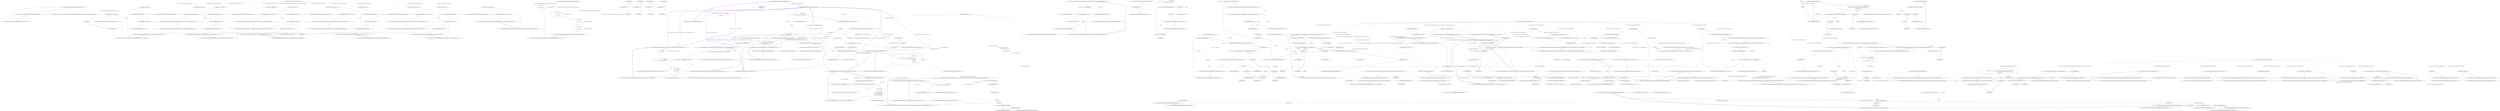 digraph  {
n83 [label="Nancy.Tests.Functional.Tests.BasicRouteInvocationsFixture", span=""];
n84 [label="Nancy.Tests.Functional.Tests.BasicRouteInvocationsFixture.BasicRouteInvocationsModule", span=""];
n0 [cluster="Nancy.Tests.Functional.Tests.BasicRouteInvocationsFixture.BasicRouteInvocationsFixture()", label="Entry Nancy.Tests.Functional.Tests.BasicRouteInvocationsFixture.BasicRouteInvocationsFixture()", span="9-9"];
n1 [cluster="Nancy.Tests.Functional.Tests.BasicRouteInvocationsFixture.BasicRouteInvocationsFixture()", label="this.browser = new Browser(with => with.Module<BasicRouteInvocationsModule>())", span="11-11"];
n2 [cluster="Nancy.Tests.Functional.Tests.BasicRouteInvocationsFixture.BasicRouteInvocationsFixture()", label="Exit Nancy.Tests.Functional.Tests.BasicRouteInvocationsFixture.BasicRouteInvocationsFixture()", span="9-9"];
n3 [cluster="Nancy.Testing.Browser.Browser(System.Action<Nancy.Testing.ConfigurableBootstrapper.ConfigurableBootstrapperConfigurator>, System.Action<Nancy.Testing.BrowserContext>)", label="Entry Nancy.Testing.Browser.Browser(System.Action<Nancy.Testing.ConfigurableBootstrapper.ConfigurableBootstrapperConfigurator>, System.Action<Nancy.Testing.BrowserContext>)", span="28-28"];
n5 [cluster="lambda expression", label="with.Module<BasicRouteInvocationsModule>()", span="11-11"];
n4 [cluster="lambda expression", label="Entry lambda expression", span="11-11"];
n6 [cluster="lambda expression", label="Exit lambda expression", span="11-11"];
n7 [cluster="Nancy.Testing.ConfigurableBootstrapper.ConfigurableBootstrapperConfigurator.Module<T>()", label="Entry Nancy.Testing.ConfigurableBootstrapper.ConfigurableBootstrapperConfigurator.Module<T>()", span="858-858"];
n8 [cluster="Nancy.Tests.Functional.Tests.BasicRouteInvocationsFixture.Should_set_default_response_values_for_basic_get_request()", label="Entry Nancy.Tests.Functional.Tests.BasicRouteInvocationsFixture.Should_set_default_response_values_for_basic_get_request()", span="15-15"];
n9 [cluster="Nancy.Tests.Functional.Tests.BasicRouteInvocationsFixture.Should_set_default_response_values_for_basic_get_request()", label="var response = this.browser.Get(''/'')", span="19-19"];
n10 [cluster="Nancy.Tests.Functional.Tests.BasicRouteInvocationsFixture.Should_set_default_response_values_for_basic_get_request()", label="Assert.Equal(HttpStatusCode.OK, response.StatusCode)", span="22-22"];
n14 [cluster="Nancy.Testing.Browser.Get(string, System.Action<Nancy.Testing.BrowserContext>)", label="Entry Nancy.Testing.Browser.Get(string, System.Action<Nancy.Testing.BrowserContext>)", span="74-74"];
n11 [cluster="Nancy.Tests.Functional.Tests.BasicRouteInvocationsFixture.Should_set_default_response_values_for_basic_get_request()", label="Assert.Equal(''text/html'', response.ContentType)", span="23-23"];
n12 [cluster="Nancy.Tests.Functional.Tests.BasicRouteInvocationsFixture.Should_set_default_response_values_for_basic_get_request()", label="Assert.Equal(''Default get root'', response.Body.AsString())", span="24-24"];
n15 [cluster="Unk.Equal", label="Entry Unk.Equal", span=""];
n13 [cluster="Nancy.Tests.Functional.Tests.BasicRouteInvocationsFixture.Should_set_default_response_values_for_basic_get_request()", label="Exit Nancy.Tests.Functional.Tests.BasicRouteInvocationsFixture.Should_set_default_response_values_for_basic_get_request()", span="15-15"];
n16 [cluster="Nancy.Testing.BrowserResponseBodyWrapper.AsString()", label="Entry Nancy.Testing.BrowserResponseBodyWrapper.AsString()", span="30-30"];
n17 [cluster="Nancy.Tests.Functional.Tests.BasicRouteInvocationsFixture.Should_set_response_status_code_to_not_found_when_get_request_did_not_match()", label="Entry Nancy.Tests.Functional.Tests.BasicRouteInvocationsFixture.Should_set_response_status_code_to_not_found_when_get_request_did_not_match()", span="28-28"];
n18 [cluster="Nancy.Tests.Functional.Tests.BasicRouteInvocationsFixture.Should_set_response_status_code_to_not_found_when_get_request_did_not_match()", label="var response = this.browser.Get(''/invalid'')", span="32-32"];
n19 [cluster="Nancy.Tests.Functional.Tests.BasicRouteInvocationsFixture.Should_set_response_status_code_to_not_found_when_get_request_did_not_match()", label="Assert.Equal(HttpStatusCode.NotFound, response.StatusCode)", span="35-35"];
n20 [cluster="Nancy.Tests.Functional.Tests.BasicRouteInvocationsFixture.Should_set_response_status_code_to_not_found_when_get_request_did_not_match()", label="Exit Nancy.Tests.Functional.Tests.BasicRouteInvocationsFixture.Should_set_response_status_code_to_not_found_when_get_request_did_not_match()", span="28-28"];
n21 [cluster="Nancy.Tests.Functional.Tests.BasicRouteInvocationsFixture.Should_set_default_response_values_for_basic_delete_request()", label="Entry Nancy.Tests.Functional.Tests.BasicRouteInvocationsFixture.Should_set_default_response_values_for_basic_delete_request()", span="39-39"];
n22 [cluster="Nancy.Tests.Functional.Tests.BasicRouteInvocationsFixture.Should_set_default_response_values_for_basic_delete_request()", label="var response = this.browser.Delete(''/'')", span="43-43"];
n23 [cluster="Nancy.Tests.Functional.Tests.BasicRouteInvocationsFixture.Should_set_default_response_values_for_basic_delete_request()", label="Assert.Equal(HttpStatusCode.OK, response.StatusCode)", span="46-46"];
n27 [cluster="Nancy.Testing.Browser.Delete(string, System.Action<Nancy.Testing.BrowserContext>)", label="Entry Nancy.Testing.Browser.Delete(string, System.Action<Nancy.Testing.BrowserContext>)", span="52-52"];
n24 [cluster="Nancy.Tests.Functional.Tests.BasicRouteInvocationsFixture.Should_set_default_response_values_for_basic_delete_request()", label="Assert.Equal(''text/html'', response.ContentType)", span="47-47"];
n25 [cluster="Nancy.Tests.Functional.Tests.BasicRouteInvocationsFixture.Should_set_default_response_values_for_basic_delete_request()", label="Assert.Equal(''Default delete root'', response.Body.AsString())", span="48-48"];
n26 [cluster="Nancy.Tests.Functional.Tests.BasicRouteInvocationsFixture.Should_set_default_response_values_for_basic_delete_request()", label="Exit Nancy.Tests.Functional.Tests.BasicRouteInvocationsFixture.Should_set_default_response_values_for_basic_delete_request()", span="39-39"];
n28 [cluster="Nancy.Tests.Functional.Tests.BasicRouteInvocationsFixture.Should_set_response_status_code_to_not_found_when_delete_request_did_not_match()", label="Entry Nancy.Tests.Functional.Tests.BasicRouteInvocationsFixture.Should_set_response_status_code_to_not_found_when_delete_request_did_not_match()", span="52-52"];
n29 [cluster="Nancy.Tests.Functional.Tests.BasicRouteInvocationsFixture.Should_set_response_status_code_to_not_found_when_delete_request_did_not_match()", label="var response = this.browser.Delete(''/invalid'')", span="56-56"];
n30 [cluster="Nancy.Tests.Functional.Tests.BasicRouteInvocationsFixture.Should_set_response_status_code_to_not_found_when_delete_request_did_not_match()", label="Assert.Equal(HttpStatusCode.NotFound, response.StatusCode)", span="59-59"];
n31 [cluster="Nancy.Tests.Functional.Tests.BasicRouteInvocationsFixture.Should_set_response_status_code_to_not_found_when_delete_request_did_not_match()", label="Exit Nancy.Tests.Functional.Tests.BasicRouteInvocationsFixture.Should_set_response_status_code_to_not_found_when_delete_request_did_not_match()", span="52-52"];
n32 [cluster="Nancy.Tests.Functional.Tests.BasicRouteInvocationsFixture.Should_set_default_response_values_for_basic_post_request()", label="Entry Nancy.Tests.Functional.Tests.BasicRouteInvocationsFixture.Should_set_default_response_values_for_basic_post_request()", span="63-63"];
n33 [cluster="Nancy.Tests.Functional.Tests.BasicRouteInvocationsFixture.Should_set_default_response_values_for_basic_post_request()", label="var response = this.browser.Post(''/'')", span="67-67"];
n34 [cluster="Nancy.Tests.Functional.Tests.BasicRouteInvocationsFixture.Should_set_default_response_values_for_basic_post_request()", label="Assert.Equal(HttpStatusCode.OK, response.StatusCode)", span="70-70"];
n38 [cluster="Nancy.Testing.Browser.Post(string, System.Action<Nancy.Testing.BrowserContext>)", label="Entry Nancy.Testing.Browser.Post(string, System.Action<Nancy.Testing.BrowserContext>)", span="162-162"];
n35 [cluster="Nancy.Tests.Functional.Tests.BasicRouteInvocationsFixture.Should_set_default_response_values_for_basic_post_request()", label="Assert.Equal(''text/html'', response.ContentType)", span="71-71"];
n36 [cluster="Nancy.Tests.Functional.Tests.BasicRouteInvocationsFixture.Should_set_default_response_values_for_basic_post_request()", label="Assert.Equal(''Default post root'', response.Body.AsString())", span="72-72"];
n37 [cluster="Nancy.Tests.Functional.Tests.BasicRouteInvocationsFixture.Should_set_default_response_values_for_basic_post_request()", label="Exit Nancy.Tests.Functional.Tests.BasicRouteInvocationsFixture.Should_set_default_response_values_for_basic_post_request()", span="63-63"];
n39 [cluster="Nancy.Tests.Functional.Tests.BasicRouteInvocationsFixture.Should_set_response_status_code_to_not_found_when_post_request_did_not_match()", label="Entry Nancy.Tests.Functional.Tests.BasicRouteInvocationsFixture.Should_set_response_status_code_to_not_found_when_post_request_did_not_match()", span="76-76"];
n40 [cluster="Nancy.Tests.Functional.Tests.BasicRouteInvocationsFixture.Should_set_response_status_code_to_not_found_when_post_request_did_not_match()", label="var response = this.browser.Post(''/invalid'')", span="80-80"];
n41 [cluster="Nancy.Tests.Functional.Tests.BasicRouteInvocationsFixture.Should_set_response_status_code_to_not_found_when_post_request_did_not_match()", label="Assert.Equal(HttpStatusCode.NotFound, response.StatusCode)", span="83-83"];
n42 [cluster="Nancy.Tests.Functional.Tests.BasicRouteInvocationsFixture.Should_set_response_status_code_to_not_found_when_post_request_did_not_match()", label="Exit Nancy.Tests.Functional.Tests.BasicRouteInvocationsFixture.Should_set_response_status_code_to_not_found_when_post_request_did_not_match()", span="76-76"];
n43 [cluster="Nancy.Tests.Functional.Tests.BasicRouteInvocationsFixture.Should_set_default_response_values_for_basic_put_request()", label="Entry Nancy.Tests.Functional.Tests.BasicRouteInvocationsFixture.Should_set_default_response_values_for_basic_put_request()", span="87-87"];
n44 [cluster="Nancy.Tests.Functional.Tests.BasicRouteInvocationsFixture.Should_set_default_response_values_for_basic_put_request()", label="var response = this.browser.Put(''/'')", span="91-91"];
n45 [cluster="Nancy.Tests.Functional.Tests.BasicRouteInvocationsFixture.Should_set_default_response_values_for_basic_put_request()", label="Assert.Equal(HttpStatusCode.OK, response.StatusCode)", span="94-94"];
n49 [cluster="Nancy.Testing.Browser.Put(string, System.Action<Nancy.Testing.BrowserContext>)", label="Entry Nancy.Testing.Browser.Put(string, System.Action<Nancy.Testing.BrowserContext>)", span="184-184"];
n46 [cluster="Nancy.Tests.Functional.Tests.BasicRouteInvocationsFixture.Should_set_default_response_values_for_basic_put_request()", label="Assert.Equal(''text/html'', response.ContentType)", span="95-95"];
n47 [cluster="Nancy.Tests.Functional.Tests.BasicRouteInvocationsFixture.Should_set_default_response_values_for_basic_put_request()", label="Assert.Equal(''Default put root'', response.Body.AsString())", span="96-96"];
n48 [cluster="Nancy.Tests.Functional.Tests.BasicRouteInvocationsFixture.Should_set_default_response_values_for_basic_put_request()", label="Exit Nancy.Tests.Functional.Tests.BasicRouteInvocationsFixture.Should_set_default_response_values_for_basic_put_request()", span="87-87"];
n50 [cluster="Nancy.Tests.Functional.Tests.BasicRouteInvocationsFixture.Should_set_response_status_code_to_not_found_when_put_request_did_not_match()", label="Entry Nancy.Tests.Functional.Tests.BasicRouteInvocationsFixture.Should_set_response_status_code_to_not_found_when_put_request_did_not_match()", span="100-100"];
n51 [cluster="Nancy.Tests.Functional.Tests.BasicRouteInvocationsFixture.Should_set_response_status_code_to_not_found_when_put_request_did_not_match()", label="var response = this.browser.Put(''/invalid'')", span="104-104"];
n52 [cluster="Nancy.Tests.Functional.Tests.BasicRouteInvocationsFixture.Should_set_response_status_code_to_not_found_when_put_request_did_not_match()", label="Assert.Equal(HttpStatusCode.NotFound, response.StatusCode)", span="107-107"];
n53 [cluster="Nancy.Tests.Functional.Tests.BasicRouteInvocationsFixture.Should_set_response_status_code_to_not_found_when_put_request_did_not_match()", label="Exit Nancy.Tests.Functional.Tests.BasicRouteInvocationsFixture.Should_set_response_status_code_to_not_found_when_put_request_did_not_match()", span="100-100"];
n54 [cluster="Nancy.Tests.Functional.Tests.BasicRouteInvocationsFixture.Should_set_default_response_values_for_basic_head_request()", label="Entry Nancy.Tests.Functional.Tests.BasicRouteInvocationsFixture.Should_set_default_response_values_for_basic_head_request()", span="111-111"];
n55 [cluster="Nancy.Tests.Functional.Tests.BasicRouteInvocationsFixture.Should_set_default_response_values_for_basic_head_request()", label="var response = this.browser.Head(''/'')", span="115-115"];
n56 [cluster="Nancy.Tests.Functional.Tests.BasicRouteInvocationsFixture.Should_set_default_response_values_for_basic_head_request()", label="Assert.Equal(HttpStatusCode.OK, response.StatusCode)", span="118-118"];
n60 [cluster="Nancy.Testing.Browser.Head(string, System.Action<Nancy.Testing.BrowserContext>)", label="Entry Nancy.Testing.Browser.Head(string, System.Action<Nancy.Testing.BrowserContext>)", span="96-96"];
n57 [cluster="Nancy.Tests.Functional.Tests.BasicRouteInvocationsFixture.Should_set_default_response_values_for_basic_head_request()", label="Assert.Equal(''text/html'', response.ContentType)", span="119-119"];
n58 [cluster="Nancy.Tests.Functional.Tests.BasicRouteInvocationsFixture.Should_set_default_response_values_for_basic_head_request()", label="Assert.Equal(string.Empty, response.Body.AsString())", span="120-120"];
n59 [cluster="Nancy.Tests.Functional.Tests.BasicRouteInvocationsFixture.Should_set_default_response_values_for_basic_head_request()", label="Exit Nancy.Tests.Functional.Tests.BasicRouteInvocationsFixture.Should_set_default_response_values_for_basic_head_request()", span="111-111"];
n61 [cluster="Nancy.Tests.Functional.Tests.BasicRouteInvocationsFixture.Should_set_response_status_code_to_not_found_when_head_request_did_not_match()", label="Entry Nancy.Tests.Functional.Tests.BasicRouteInvocationsFixture.Should_set_response_status_code_to_not_found_when_head_request_did_not_match()", span="124-124"];
n62 [cluster="Nancy.Tests.Functional.Tests.BasicRouteInvocationsFixture.Should_set_response_status_code_to_not_found_when_head_request_did_not_match()", label="var response = this.browser.Head(''/invalid'')", span="128-128"];
n63 [cluster="Nancy.Tests.Functional.Tests.BasicRouteInvocationsFixture.Should_set_response_status_code_to_not_found_when_head_request_did_not_match()", label="Assert.Equal(HttpStatusCode.NotFound, response.StatusCode)", span="131-131"];
n64 [cluster="Nancy.Tests.Functional.Tests.BasicRouteInvocationsFixture.Should_set_response_status_code_to_not_found_when_head_request_did_not_match()", label="Exit Nancy.Tests.Functional.Tests.BasicRouteInvocationsFixture.Should_set_response_status_code_to_not_found_when_head_request_did_not_match()", span="124-124"];
n65 [cluster="Nancy.Tests.Functional.Tests.BasicRouteInvocationsFixture.BasicRouteInvocationsModule.BasicRouteInvocationsModule()", label="Entry Nancy.Tests.Functional.Tests.BasicRouteInvocationsFixture.BasicRouteInvocationsModule.BasicRouteInvocationsModule()", span="136-136"];
n66 [cluster="Nancy.Tests.Functional.Tests.BasicRouteInvocationsFixture.BasicRouteInvocationsModule.BasicRouteInvocationsModule()", label="Delete[''/''] = parameters =>\r\n                {\r\n                    return ''Default delete root'';\r\n                }", span="138-141"];
n67 [cluster="Nancy.Tests.Functional.Tests.BasicRouteInvocationsFixture.BasicRouteInvocationsModule.BasicRouteInvocationsModule()", label="Get[''/''] = parameters =>\r\n                {\r\n                    return ''Default get root'';\r\n                }", span="143-146"];
n68 [cluster="Nancy.Tests.Functional.Tests.BasicRouteInvocationsFixture.BasicRouteInvocationsModule.BasicRouteInvocationsModule()", label="Post[''/''] = parameters =>\r\n                {\r\n                    return ''Default post root'';\r\n                }", span="148-151"];
n69 [cluster="Nancy.Tests.Functional.Tests.BasicRouteInvocationsFixture.BasicRouteInvocationsModule.BasicRouteInvocationsModule()", label="Put[''/''] = parameters =>\r\n                {\r\n                    return ''Default put root'';\r\n                }", span="153-156"];
n70 [cluster="Nancy.Tests.Functional.Tests.BasicRouteInvocationsFixture.BasicRouteInvocationsModule.BasicRouteInvocationsModule()", label="Exit Nancy.Tests.Functional.Tests.BasicRouteInvocationsFixture.BasicRouteInvocationsModule.BasicRouteInvocationsModule()", span="136-136"];
n71 [cluster="lambda expression", label="Entry lambda expression", span="138-141"];
n72 [cluster="lambda expression", label="return ''Default delete root'';", span="140-140"];
n73 [cluster="lambda expression", label="Exit lambda expression", span="138-141"];
n74 [cluster="lambda expression", label="Entry lambda expression", span="143-146"];
n75 [cluster="lambda expression", label="return ''Default get root'';", span="145-145"];
n76 [cluster="lambda expression", label="Exit lambda expression", span="143-146"];
n77 [cluster="lambda expression", label="Entry lambda expression", span="148-151"];
n78 [cluster="lambda expression", label="return ''Default post root'';", span="150-150"];
n79 [cluster="lambda expression", label="Exit lambda expression", span="148-151"];
n80 [cluster="lambda expression", label="Entry lambda expression", span="153-156"];
n81 [cluster="lambda expression", label="return ''Default put root'';", span="155-155"];
n82 [cluster="lambda expression", label="Exit lambda expression", span="153-156"];
m0_26 [cluster="Nancy.Routing.DefaultRouteResolver.GetMethod(Nancy.NancyContext)", file="DefaultRouteResolver.cs", label="Entry Nancy.Routing.DefaultRouteResolver.GetMethod(Nancy.NancyContext)", span="157-157"];
m0_79 [cluster="Nancy.Routing.DefaultRouteResolver.GetMethod(Nancy.NancyContext)", file="DefaultRouteResolver.cs", label="var requestedMethod =\r\n                context.Request.Method", span="159-160"];
m0_80 [cluster="Nancy.Routing.DefaultRouteResolver.GetMethod(Nancy.NancyContext)", color=red, community=0, file="DefaultRouteResolver.cs", label="0: return requestedMethod.Equals(''HEAD'', StringComparison.Ordinal) ?\r\n                ''GET'' :\r\n                requestedMethod;", span="162-164"];
m0_81 [cluster="Nancy.Routing.DefaultRouteResolver.GetMethod(Nancy.NancyContext)", file="DefaultRouteResolver.cs", label="Exit Nancy.Routing.DefaultRouteResolver.GetMethod(Nancy.NancyContext)", span="157-157"];
m0_8 [cluster="Nancy.Routing.DefaultRouteResolver.Resolve(Nancy.NancyContext)", file="DefaultRouteResolver.cs", label="Entry Nancy.Routing.DefaultRouteResolver.Resolve(Nancy.NancyContext)", span="45-45"];
m0_9 [cluster="Nancy.Routing.DefaultRouteResolver.Resolve(Nancy.NancyContext)", file="DefaultRouteResolver.cs", label="var pathDecoded =\r\n                HttpUtility.UrlDecode(context.Request.Path)", span="47-48"];
m0_10 [cluster="Nancy.Routing.DefaultRouteResolver.Resolve(Nancy.NancyContext)", file="DefaultRouteResolver.cs", label="var results = this.trie.GetMatches(GetMethod(context), pathDecoded, context)", span="50-50"];
m0_12 [cluster="Nancy.Routing.DefaultRouteResolver.Resolve(Nancy.NancyContext)", file="DefaultRouteResolver.cs", label="var allowedMethods =\r\n                    this.trie.GetOptions(pathDecoded, context).ToArray()", span="54-55"];
m0_13 [cluster="Nancy.Routing.DefaultRouteResolver.Resolve(Nancy.NancyContext)", file="DefaultRouteResolver.cs", label="IsOptionsRequest(context)", span="57-57"];
m0_14 [cluster="Nancy.Routing.DefaultRouteResolver.Resolve(Nancy.NancyContext)", file="DefaultRouteResolver.cs", label="return BuildOptionsResult(allowedMethods, context);", span="59-59"];
m0_15 [cluster="Nancy.Routing.DefaultRouteResolver.Resolve(Nancy.NancyContext)", file="DefaultRouteResolver.cs", label="return IsMethodNotAllowed(allowedMethods) ?\r\n                    BuildMethodNotAllowedResult(context, allowedMethods) :\r\n                    GetNotFoundResult(context);", span="62-64"];
m0_20 [cluster="Nancy.Routing.DefaultRouteResolver.Resolve(Nancy.NancyContext)", file="DefaultRouteResolver.cs", label="matchResult.Condition == null || matchResult.Condition.Invoke(context)", span="73-73"];
m0_21 [cluster="Nancy.Routing.DefaultRouteResolver.Resolve(Nancy.NancyContext)", file="DefaultRouteResolver.cs", label="return this.BuildResult(context, matchResult);", span="75-75"];
m0_23 [cluster="Nancy.Routing.DefaultRouteResolver.Resolve(Nancy.NancyContext)", file="DefaultRouteResolver.cs", label="return GetNotFoundResult(context);", span="79-79"];
m0_11 [cluster="Nancy.Routing.DefaultRouteResolver.Resolve(Nancy.NancyContext)", file="DefaultRouteResolver.cs", label="!results.Any()", span="52-52"];
m0_16 [cluster="Nancy.Routing.DefaultRouteResolver.Resolve(Nancy.NancyContext)", file="DefaultRouteResolver.cs", label="Array.Sort(results, (m1, m2) => -m1.CompareTo(m2))", span="68-68"];
m0_18 [cluster="Nancy.Routing.DefaultRouteResolver.Resolve(Nancy.NancyContext)", file="DefaultRouteResolver.cs", label="index < results.Length", span="70-70"];
m0_19 [cluster="Nancy.Routing.DefaultRouteResolver.Resolve(Nancy.NancyContext)", file="DefaultRouteResolver.cs", label="var matchResult = results[index]", span="72-72"];
m0_17 [cluster="Nancy.Routing.DefaultRouteResolver.Resolve(Nancy.NancyContext)", file="DefaultRouteResolver.cs", label="var index = 0", span="70-70"];
m0_22 [cluster="Nancy.Routing.DefaultRouteResolver.Resolve(Nancy.NancyContext)", file="DefaultRouteResolver.cs", label="index++", span="70-70"];
m0_24 [cluster="Nancy.Routing.DefaultRouteResolver.Resolve(Nancy.NancyContext)", file="DefaultRouteResolver.cs", label="Exit Nancy.Routing.DefaultRouteResolver.Resolve(Nancy.NancyContext)", span="45-45"];
m0_56 [cluster="Nancy.Routing.Trie.IRouteResolverTrie.BuildTrie(Nancy.Routing.IRouteCache)", file="DefaultRouteResolver.cs", label="Entry Nancy.Routing.Trie.IRouteResolverTrie.BuildTrie(Nancy.Routing.IRouteCache)", span="13-13"];
m0_33 [cluster="Nancy.Routing.DefaultRouteResolver.IsMethodNotAllowed(System.Collections.Generic.IEnumerable<string>)", file="DefaultRouteResolver.cs", label="Entry Nancy.Routing.DefaultRouteResolver.IsMethodNotAllowed(System.Collections.Generic.IEnumerable<string>)", span="90-90"];
m0_49 [cluster="Nancy.Routing.DefaultRouteResolver.IsMethodNotAllowed(System.Collections.Generic.IEnumerable<string>)", file="DefaultRouteResolver.cs", label="return allowedMethods.Any() && !StaticConfiguration.DisableMethodNotAllowedResponses;", span="92-92"];
m0_50 [cluster="Nancy.Routing.DefaultRouteResolver.IsMethodNotAllowed(System.Collections.Generic.IEnumerable<string>)", file="DefaultRouteResolver.cs", label="Exit Nancy.Routing.DefaultRouteResolver.IsMethodNotAllowed(System.Collections.Generic.IEnumerable<string>)", span="90-90"];
m0_78 [cluster="Nancy.Routing.NotFoundRoute.NotFoundRoute(string, string)", file="DefaultRouteResolver.cs", label="Entry Nancy.Routing.NotFoundRoute.NotFoundRoute(string, string)", span="18-18"];
m0_27 [cluster="Nancy.Routing.Trie.IRouteResolverTrie.GetMatches(string, string, Nancy.NancyContext)", file="DefaultRouteResolver.cs", label="Entry Nancy.Routing.Trie.IRouteResolverTrie.GetMatches(string, string, Nancy.NancyContext)", span="22-22"];
m0_25 [cluster="Nancy.Helpers.HttpUtility.UrlDecode(string)", file="DefaultRouteResolver.cs", label="Entry Nancy.Helpers.HttpUtility.UrlDecode(string)", span="113-113"];
m0_42 [cluster="Nancy.Routing.Trie.MatchResult.CompareTo(Nancy.Routing.Trie.MatchResult)", file="DefaultRouteResolver.cs", label="Entry Nancy.Routing.Trie.MatchResult.CompareTo(Nancy.Routing.Trie.MatchResult)", span="58-58"];
m0_29 [cluster="Nancy.Routing.Trie.IRouteResolverTrie.GetOptions(string, Nancy.NancyContext)", file="DefaultRouteResolver.cs", label="Entry Nancy.Routing.Trie.IRouteResolverTrie.GetOptions(string, Nancy.NancyContext)", span="30-30"];
m0_46 [cluster="Nancy.Routing.MethodNotAllowedRoute.MethodNotAllowedRoute(string, string, System.Collections.Generic.IEnumerable<string>)", file="DefaultRouteResolver.cs", label="Entry Nancy.Routing.MethodNotAllowedRoute.MethodNotAllowedRoute(string, string, System.Collections.Generic.IEnumerable<string>)", span="20-20"];
m0_37 [cluster="System.Func<T, TResult>.Invoke(T)", file="DefaultRouteResolver.cs", label="Entry System.Func<T, TResult>.Invoke(T)", span="0-0"];
m0_32 [cluster="Nancy.Routing.DefaultRouteResolver.BuildOptionsResult(System.Collections.Generic.IEnumerable<string>, Nancy.NancyContext)", file="DefaultRouteResolver.cs", label="Entry Nancy.Routing.DefaultRouteResolver.BuildOptionsResult(System.Collections.Generic.IEnumerable<string>, Nancy.NancyContext)", span="105-105"];
m0_57 [cluster="Nancy.Routing.DefaultRouteResolver.BuildOptionsResult(System.Collections.Generic.IEnumerable<string>, Nancy.NancyContext)", file="DefaultRouteResolver.cs", label="var path =\r\n                context.Request.Path", span="107-108"];
m0_58 [cluster="Nancy.Routing.DefaultRouteResolver.BuildOptionsResult(System.Collections.Generic.IEnumerable<string>, Nancy.NancyContext)", file="DefaultRouteResolver.cs", label="var optionsResult =\r\n                new OptionsRoute(path, allowedMethods)", span="110-111"];
m0_59 [cluster="Nancy.Routing.DefaultRouteResolver.BuildOptionsResult(System.Collections.Generic.IEnumerable<string>, Nancy.NancyContext)", file="DefaultRouteResolver.cs", label="return new ResolveResult(\r\n                optionsResult,\r\n                new DynamicDictionary(),\r\n                null,\r\n                null,\r\n                null);", span="113-118"];
m0_60 [cluster="Nancy.Routing.DefaultRouteResolver.BuildOptionsResult(System.Collections.Generic.IEnumerable<string>, Nancy.NancyContext)", file="DefaultRouteResolver.cs", label="Exit Nancy.Routing.DefaultRouteResolver.BuildOptionsResult(System.Collections.Generic.IEnumerable<string>, Nancy.NancyContext)", span="105-105"];
m0_28 [cluster="System.Collections.Generic.IEnumerable<TSource>.Any<TSource>()", file="DefaultRouteResolver.cs", label="Entry System.Collections.Generic.IEnumerable<TSource>.Any<TSource>()", span="0-0"];
m0_75 [cluster="Nancy.Routing.INancyModuleBuilder.BuildModule(Nancy.INancyModule, Nancy.NancyContext)", file="DefaultRouteResolver.cs", label="Entry Nancy.Routing.INancyModuleBuilder.BuildModule(Nancy.INancyModule, Nancy.NancyContext)", span="13-13"];
m0_0 [cluster="Nancy.Routing.DefaultRouteResolver.DefaultRouteResolver(Nancy.INancyModuleCatalog, Nancy.Routing.INancyModuleBuilder, Nancy.Routing.IRouteCache, Nancy.Routing.Trie.IRouteResolverTrie)", file="DefaultRouteResolver.cs", label="Entry Nancy.Routing.DefaultRouteResolver.DefaultRouteResolver(Nancy.INancyModuleCatalog, Nancy.Routing.INancyModuleBuilder, Nancy.Routing.IRouteCache, Nancy.Routing.Trie.IRouteResolverTrie)", span="30-30"];
m0_1 [cluster="Nancy.Routing.DefaultRouteResolver.DefaultRouteResolver(Nancy.INancyModuleCatalog, Nancy.Routing.INancyModuleBuilder, Nancy.Routing.IRouteCache, Nancy.Routing.Trie.IRouteResolverTrie)", file="DefaultRouteResolver.cs", label="this.catalog = catalog", span="32-32"];
m0_2 [cluster="Nancy.Routing.DefaultRouteResolver.DefaultRouteResolver(Nancy.INancyModuleCatalog, Nancy.Routing.INancyModuleBuilder, Nancy.Routing.IRouteCache, Nancy.Routing.Trie.IRouteResolverTrie)", file="DefaultRouteResolver.cs", label="this.moduleBuilder = moduleBuilder", span="33-33"];
m0_3 [cluster="Nancy.Routing.DefaultRouteResolver.DefaultRouteResolver(Nancy.INancyModuleCatalog, Nancy.Routing.INancyModuleBuilder, Nancy.Routing.IRouteCache, Nancy.Routing.Trie.IRouteResolverTrie)", file="DefaultRouteResolver.cs", label="this.routeCache = routeCache", span="34-34"];
m0_4 [cluster="Nancy.Routing.DefaultRouteResolver.DefaultRouteResolver(Nancy.INancyModuleCatalog, Nancy.Routing.INancyModuleBuilder, Nancy.Routing.IRouteCache, Nancy.Routing.Trie.IRouteResolverTrie)", file="DefaultRouteResolver.cs", label="this.trie = trie", span="35-35"];
m0_5 [cluster="Nancy.Routing.DefaultRouteResolver.DefaultRouteResolver(Nancy.INancyModuleCatalog, Nancy.Routing.INancyModuleBuilder, Nancy.Routing.IRouteCache, Nancy.Routing.Trie.IRouteResolverTrie)", file="DefaultRouteResolver.cs", label="this.BuildTrie()", span="37-37"];
m0_6 [cluster="Nancy.Routing.DefaultRouteResolver.DefaultRouteResolver(Nancy.INancyModuleCatalog, Nancy.Routing.INancyModuleBuilder, Nancy.Routing.IRouteCache, Nancy.Routing.Trie.IRouteResolverTrie)", file="DefaultRouteResolver.cs", label="Exit Nancy.Routing.DefaultRouteResolver.DefaultRouteResolver(Nancy.INancyModuleCatalog, Nancy.Routing.INancyModuleBuilder, Nancy.Routing.IRouteCache, Nancy.Routing.Trie.IRouteResolverTrie)", span="30-30"];
m0_31 [cluster="Nancy.Routing.DefaultRouteResolver.IsOptionsRequest(Nancy.NancyContext)", file="DefaultRouteResolver.cs", label="Entry Nancy.Routing.DefaultRouteResolver.IsOptionsRequest(Nancy.NancyContext)", span="95-95"];
m0_51 [cluster="Nancy.Routing.DefaultRouteResolver.IsOptionsRequest(Nancy.NancyContext)", file="DefaultRouteResolver.cs", label="return context.Request.Method.Equals(''OPTIONS'', StringComparison.Ordinal);", span="97-97"];
m0_52 [cluster="Nancy.Routing.DefaultRouteResolver.IsOptionsRequest(Nancy.NancyContext)", file="DefaultRouteResolver.cs", label="Exit Nancy.Routing.DefaultRouteResolver.IsOptionsRequest(Nancy.NancyContext)", span="95-95"];
m0_36 [cluster="System.Array.Sort<T>(T[], System.Comparison<T>)", file="DefaultRouteResolver.cs", label="Entry System.Array.Sort<T>(T[], System.Comparison<T>)", span="0-0"];
m0_38 [cluster="Nancy.Routing.DefaultRouteResolver.BuildResult(Nancy.NancyContext, Nancy.Routing.Trie.MatchResult)", file="DefaultRouteResolver.cs", label="Entry Nancy.Routing.DefaultRouteResolver.BuildResult(Nancy.NancyContext, Nancy.Routing.Trie.MatchResult)", span="121-121"];
m0_62 [cluster="Nancy.Routing.DefaultRouteResolver.BuildResult(Nancy.NancyContext, Nancy.Routing.Trie.MatchResult)", file="DefaultRouteResolver.cs", label="var associatedModule = this.GetModuleFromMatchResult(context, result)", span="123-123"];
m0_63 [cluster="Nancy.Routing.DefaultRouteResolver.BuildResult(Nancy.NancyContext, Nancy.Routing.Trie.MatchResult)", file="DefaultRouteResolver.cs", label="var route = associatedModule.Routes.ElementAt(result.RouteIndex)", span="124-124"];
m0_64 [cluster="Nancy.Routing.DefaultRouteResolver.BuildResult(Nancy.NancyContext, Nancy.Routing.Trie.MatchResult)", file="DefaultRouteResolver.cs", label="var parameters = DynamicDictionary.Create(result.Parameters)", span="125-125"];
m0_65 [cluster="Nancy.Routing.DefaultRouteResolver.BuildResult(Nancy.NancyContext, Nancy.Routing.Trie.MatchResult)", file="DefaultRouteResolver.cs", label="return new ResolveResult\r\n            {\r\n                Route = route,\r\n                Parameters = parameters,\r\n                Before = associatedModule.Before,\r\n                After = associatedModule.After,\r\n                OnError = associatedModule.OnError\r\n            };", span="127-134"];
m0_66 [cluster="Nancy.Routing.DefaultRouteResolver.BuildResult(Nancy.NancyContext, Nancy.Routing.Trie.MatchResult)", file="DefaultRouteResolver.cs", label="Exit Nancy.Routing.DefaultRouteResolver.BuildResult(Nancy.NancyContext, Nancy.Routing.Trie.MatchResult)", span="121-121"];
m0_70 [cluster="Nancy.Routing.ResolveResult.ResolveResult()", file="DefaultRouteResolver.cs", label="Entry Nancy.Routing.ResolveResult.ResolveResult()", span="34-34"];
m0_69 [cluster="Nancy.DynamicDictionary.Create(System.Collections.Generic.IDictionary<string, object>)", file="DefaultRouteResolver.cs", label="Entry Nancy.DynamicDictionary.Create(System.Collections.Generic.IDictionary<string, object>)", span="33-33"];
m0_67 [cluster="Nancy.Routing.DefaultRouteResolver.GetModuleFromMatchResult(Nancy.NancyContext, Nancy.Routing.Trie.MatchResult)", file="DefaultRouteResolver.cs", label="Entry Nancy.Routing.DefaultRouteResolver.GetModuleFromMatchResult(Nancy.NancyContext, Nancy.Routing.Trie.MatchResult)", span="137-137"];
m0_71 [cluster="Nancy.Routing.DefaultRouteResolver.GetModuleFromMatchResult(Nancy.NancyContext, Nancy.Routing.Trie.MatchResult)", file="DefaultRouteResolver.cs", label="var module =\r\n                this.catalog.GetModule(result.ModuleType, context)", span="139-140"];
m0_72 [cluster="Nancy.Routing.DefaultRouteResolver.GetModuleFromMatchResult(Nancy.NancyContext, Nancy.Routing.Trie.MatchResult)", file="DefaultRouteResolver.cs", label="return this.moduleBuilder.BuildModule(module, context);", span="142-142"];
m0_73 [cluster="Nancy.Routing.DefaultRouteResolver.GetModuleFromMatchResult(Nancy.NancyContext, Nancy.Routing.Trie.MatchResult)", file="DefaultRouteResolver.cs", label="Exit Nancy.Routing.DefaultRouteResolver.GetModuleFromMatchResult(Nancy.NancyContext, Nancy.Routing.Trie.MatchResult)", span="137-137"];
m0_39 [cluster="lambda expression", file="DefaultRouteResolver.cs", label="Entry lambda expression", span="68-68"];
m0_40 [cluster="lambda expression", file="DefaultRouteResolver.cs", label="-m1.CompareTo(m2)", span="68-68"];
m0_41 [cluster="lambda expression", file="DefaultRouteResolver.cs", label="Exit lambda expression", span="68-68"];
m0_53 [cluster="string.Equals(string, System.StringComparison)", file="DefaultRouteResolver.cs", label="Entry string.Equals(string, System.StringComparison)", span="0-0"];
m0_7 [cluster="Nancy.Routing.DefaultRouteResolver.BuildTrie()", file="DefaultRouteResolver.cs", label="Entry Nancy.Routing.DefaultRouteResolver.BuildTrie()", span="100-100"];
m0_54 [cluster="Nancy.Routing.DefaultRouteResolver.BuildTrie()", file="DefaultRouteResolver.cs", label="this.trie.BuildTrie(this.routeCache)", span="102-102"];
m0_55 [cluster="Nancy.Routing.DefaultRouteResolver.BuildTrie()", file="DefaultRouteResolver.cs", label="Exit Nancy.Routing.DefaultRouteResolver.BuildTrie()", span="100-100"];
m0_61 [cluster="Nancy.Routing.OptionsRoute.OptionsRoute(string, System.Collections.Generic.IEnumerable<string>)", file="DefaultRouteResolver.cs", label="Entry Nancy.Routing.OptionsRoute.OptionsRoute(string, System.Collections.Generic.IEnumerable<string>)", span="12-12"];
m0_74 [cluster="Nancy.INancyModuleCatalog.GetModule(System.Type, Nancy.NancyContext)", file="DefaultRouteResolver.cs", label="Entry Nancy.INancyModuleCatalog.GetModule(System.Type, Nancy.NancyContext)", span="23-23"];
m0_34 [cluster="Nancy.Routing.DefaultRouteResolver.BuildMethodNotAllowedResult(Nancy.NancyContext, System.Collections.Generic.IEnumerable<string>)", file="DefaultRouteResolver.cs", label="Entry Nancy.Routing.DefaultRouteResolver.BuildMethodNotAllowedResult(Nancy.NancyContext, System.Collections.Generic.IEnumerable<string>)", span="82-82"];
m0_43 [cluster="Nancy.Routing.DefaultRouteResolver.BuildMethodNotAllowedResult(Nancy.NancyContext, System.Collections.Generic.IEnumerable<string>)", file="DefaultRouteResolver.cs", label="var route =\r\n                new MethodNotAllowedRoute(context.Request.Path, context.Request.Method, allowedMethods)", span="84-85"];
m0_44 [cluster="Nancy.Routing.DefaultRouteResolver.BuildMethodNotAllowedResult(Nancy.NancyContext, System.Collections.Generic.IEnumerable<string>)", file="DefaultRouteResolver.cs", label="return new ResolveResult(route, new DynamicDictionary(), null, null, null);", span="87-87"];
m0_45 [cluster="Nancy.Routing.DefaultRouteResolver.BuildMethodNotAllowedResult(Nancy.NancyContext, System.Collections.Generic.IEnumerable<string>)", file="DefaultRouteResolver.cs", label="Exit Nancy.Routing.DefaultRouteResolver.BuildMethodNotAllowedResult(Nancy.NancyContext, System.Collections.Generic.IEnumerable<string>)", span="82-82"];
m0_68 [cluster="System.Collections.Generic.IEnumerable<TSource>.ElementAt<TSource>(int)", file="DefaultRouteResolver.cs", label="Entry System.Collections.Generic.IEnumerable<TSource>.ElementAt<TSource>(int)", span="0-0"];
m0_48 [cluster="Nancy.DynamicDictionary.DynamicDictionary()", file="DefaultRouteResolver.cs", label="Entry Nancy.DynamicDictionary.DynamicDictionary()", span="10-10"];
m0_30 [cluster="System.Collections.Generic.IEnumerable<TSource>.ToArray<TSource>()", file="DefaultRouteResolver.cs", label="Entry System.Collections.Generic.IEnumerable<TSource>.ToArray<TSource>()", span="0-0"];
m0_35 [cluster="Nancy.Routing.DefaultRouteResolver.GetNotFoundResult(Nancy.NancyContext)", file="DefaultRouteResolver.cs", label="Entry Nancy.Routing.DefaultRouteResolver.GetNotFoundResult(Nancy.NancyContext)", span="145-145"];
m0_76 [cluster="Nancy.Routing.DefaultRouteResolver.GetNotFoundResult(Nancy.NancyContext)", file="DefaultRouteResolver.cs", label="return new ResolveResult\r\n            {\r\n                Route = new NotFoundRoute(context.Request.Method, context.Request.Path),\r\n                Parameters = DynamicDictionary.Empty,\r\n                Before = null,\r\n                After = null,\r\n                OnError = null\r\n            };", span="147-154"];
m0_77 [cluster="Nancy.Routing.DefaultRouteResolver.GetNotFoundResult(Nancy.NancyContext)", file="DefaultRouteResolver.cs", label="Exit Nancy.Routing.DefaultRouteResolver.GetNotFoundResult(Nancy.NancyContext)", span="145-145"];
m0_47 [cluster="Nancy.Routing.ResolveResult.ResolveResult(Nancy.Routing.Route, Nancy.DynamicDictionary, Nancy.BeforePipeline, Nancy.AfterPipeline, System.Func<Nancy.NancyContext, System.Exception, Nancy.Response>)", file="DefaultRouteResolver.cs", label="Entry Nancy.Routing.ResolveResult.ResolveResult(Nancy.Routing.Route, Nancy.DynamicDictionary, Nancy.BeforePipeline, Nancy.AfterPipeline, System.Func<Nancy.NancyContext, System.Exception, Nancy.Response>)", span="38-38"];
m0_82 [file="DefaultRouteResolver.cs", label="Nancy.Routing.DefaultRouteResolver", span=""];
m1_12 [cluster="Nancy.Extensions.ModuleExtensions.AddBeforeHookOrExecute(Nancy.INancyModule, System.Func<Nancy.NancyContext, Nancy.Response>, string)", file="DefaultRouteResolverFixture.cs", label="Entry Nancy.Extensions.ModuleExtensions.AddBeforeHookOrExecute(Nancy.INancyModule, System.Func<Nancy.NancyContext, Nancy.Response>, string)", span="59-59"];
m1_13 [cluster="Nancy.Extensions.ModuleExtensions.AddBeforeHookOrExecute(Nancy.INancyModule, System.Func<Nancy.NancyContext, Nancy.Response>, string)", file="DefaultRouteResolverFixture.cs", label="module.RouteExecuting()", span="61-61"];
m1_14 [cluster="Nancy.Extensions.ModuleExtensions.AddBeforeHookOrExecute(Nancy.INancyModule, System.Func<Nancy.NancyContext, Nancy.Response>, string)", file="DefaultRouteResolverFixture.cs", label="var result = beforeDelegate.Invoke(module.Context)", span="63-63"];
m1_16 [cluster="Nancy.Extensions.ModuleExtensions.AddBeforeHookOrExecute(Nancy.INancyModule, System.Func<Nancy.NancyContext, Nancy.Response>, string)", file="DefaultRouteResolverFixture.cs", label="throw new RouteExecutionEarlyExitException(result, earlyExitReason);", span="67-67"];
m1_17 [cluster="Nancy.Extensions.ModuleExtensions.AddBeforeHookOrExecute(Nancy.INancyModule, System.Func<Nancy.NancyContext, Nancy.Response>, string)", file="DefaultRouteResolverFixture.cs", label="module.Before.AddItemToEndOfPipeline(beforeDelegate)", span="72-72"];
m1_15 [cluster="Nancy.Extensions.ModuleExtensions.AddBeforeHookOrExecute(Nancy.INancyModule, System.Func<Nancy.NancyContext, Nancy.Response>, string)", file="DefaultRouteResolverFixture.cs", label="result != null", span="65-65"];
m1_18 [cluster="Nancy.Extensions.ModuleExtensions.AddBeforeHookOrExecute(Nancy.INancyModule, System.Func<Nancy.NancyContext, Nancy.Response>, string)", file="DefaultRouteResolverFixture.cs", label="Exit Nancy.Extensions.ModuleExtensions.AddBeforeHookOrExecute(Nancy.INancyModule, System.Func<Nancy.NancyContext, Nancy.Response>, string)", span="59-59"];
m1_9 [cluster="Nancy.Extensions.ModuleExtensions.RouteExecuting(Nancy.INancyModule)", file="DefaultRouteResolverFixture.cs", label="Entry Nancy.Extensions.ModuleExtensions.RouteExecuting(Nancy.INancyModule)", span="46-46"];
m1_10 [cluster="Nancy.Extensions.ModuleExtensions.RouteExecuting(Nancy.INancyModule)", file="DefaultRouteResolverFixture.cs", label="return module.Context != null;", span="48-48"];
m1_11 [cluster="Nancy.Extensions.ModuleExtensions.RouteExecuting(Nancy.INancyModule)", file="DefaultRouteResolverFixture.cs", label="Exit Nancy.Extensions.ModuleExtensions.RouteExecuting(Nancy.INancyModule)", span="46-46"];
m1_8 [cluster="System.Text.RegularExpressions.Regex.Match(string)", file="DefaultRouteResolverFixture.cs", label="Entry System.Text.RegularExpressions.Regex.Match(string)", span="0-0"];
m1_20 [cluster="System.Func<T, TResult>.Invoke(T)", file="DefaultRouteResolverFixture.cs", label="Entry System.Func<T, TResult>.Invoke(T)", span="0-0"];
m1_22 [cluster="Nancy.AsyncNamedPipelineBase<TAsyncDelegate, TSyncDelegate>.AddItemToEndOfPipeline(TSyncDelegate)", file="DefaultRouteResolverFixture.cs", label="Entry Nancy.AsyncNamedPipelineBase<TAsyncDelegate, TSyncDelegate>.AddItemToEndOfPipeline(TSyncDelegate)", span="96-96"];
m1_19 [cluster="Nancy.INancyModule.RouteExecuting()", file="DefaultRouteResolverFixture.cs", label="Entry Nancy.INancyModule.RouteExecuting()", span="46-46"];
m1_7 [cluster="object.GetType()", file="DefaultRouteResolverFixture.cs", label="Entry object.GetType()", span="0-0"];
m1_0 [cluster="Nancy.Extensions.ModuleExtensions.GetModuleName(Nancy.INancyModule)", file="DefaultRouteResolverFixture.cs", label="Entry Nancy.Extensions.ModuleExtensions.GetModuleName(Nancy.INancyModule)", span="26-26"];
m1_1 [cluster="Nancy.Extensions.ModuleExtensions.GetModuleName(Nancy.INancyModule)", file="DefaultRouteResolverFixture.cs", label="var typeName = module.GetType().Name", span="28-28"];
m1_2 [cluster="Nancy.Extensions.ModuleExtensions.GetModuleName(Nancy.INancyModule)", file="DefaultRouteResolverFixture.cs", label="var nameMatch =\r\n                ModuleNameExpression.Match(typeName)", span="29-30"];
m1_5 [cluster="Nancy.Extensions.ModuleExtensions.GetModuleName(Nancy.INancyModule)", file="DefaultRouteResolverFixture.cs", label="return typeName;", span="37-37"];
m1_3 [cluster="Nancy.Extensions.ModuleExtensions.GetModuleName(Nancy.INancyModule)", file="DefaultRouteResolverFixture.cs", label="nameMatch.Success", span="32-32"];
m1_4 [cluster="Nancy.Extensions.ModuleExtensions.GetModuleName(Nancy.INancyModule)", file="DefaultRouteResolverFixture.cs", label="return nameMatch.Groups[''name''].Value;", span="34-34"];
m1_6 [cluster="Nancy.Extensions.ModuleExtensions.GetModuleName(Nancy.INancyModule)", file="DefaultRouteResolverFixture.cs", label="Exit Nancy.Extensions.ModuleExtensions.GetModuleName(Nancy.INancyModule)", span="26-26"];
m1_21 [cluster="Nancy.ErrorHandling.RouteExecutionEarlyExitException.RouteExecutionEarlyExitException(Nancy.Response, string)", file="DefaultRouteResolverFixture.cs", label="Entry Nancy.ErrorHandling.RouteExecutionEarlyExitException.RouteExecutionEarlyExitException(Nancy.Response, string)", span="21-21"];
m2_101 [cluster="Nancy.Tests.Unit.Bootstrapper.NancyBootstrapperBaseFixture.Should_register_application_registration_type_registrations_into_container()", file="NancyModule.cs", label="Entry Nancy.Tests.Unit.Bootstrapper.NancyBootstrapperBaseFixture.Should_register_application_registration_type_registrations_into_container()", span="156-156"];
m2_106 [cluster="Nancy.Tests.Unit.Bootstrapper.NancyBootstrapperBaseFixture.Should_register_application_registration_type_registrations_into_container()", file="NancyModule.cs", label="this.bootstrapper.Initialise()", span="165-165"];
m2_107 [cluster="Nancy.Tests.Unit.Bootstrapper.NancyBootstrapperBaseFixture.Should_register_application_registration_type_registrations_into_container()", file="NancyModule.cs", label="this.bootstrapper.TypeRegistrations.ShouldBeSameAs(typeRegistrations)", span="168-168"];
m2_105 [cluster="Nancy.Tests.Unit.Bootstrapper.NancyBootstrapperBaseFixture.Should_register_application_registration_type_registrations_into_container()", file="NancyModule.cs", label="this.bootstrapper.OverriddenApplicationRegistrationTasks = new[] { startupStub }", span="162-162"];
m2_102 [cluster="Nancy.Tests.Unit.Bootstrapper.NancyBootstrapperBaseFixture.Should_register_application_registration_type_registrations_into_container()", file="NancyModule.cs", label="var typeRegistrations = new TypeRegistration[] { }", span="159-159"];
m2_103 [cluster="Nancy.Tests.Unit.Bootstrapper.NancyBootstrapperBaseFixture.Should_register_application_registration_type_registrations_into_container()", file="NancyModule.cs", label="var startupStub = A.Fake<IApplicationRegistrations>()", span="160-160"];
m2_104 [cluster="Nancy.Tests.Unit.Bootstrapper.NancyBootstrapperBaseFixture.Should_register_application_registration_type_registrations_into_container()", file="NancyModule.cs", label="A.CallTo(() => startupStub.TypeRegistrations).Returns(typeRegistrations)", span="161-161"];
m2_108 [cluster="Nancy.Tests.Unit.Bootstrapper.NancyBootstrapperBaseFixture.Should_register_application_registration_type_registrations_into_container()", file="NancyModule.cs", label="Exit Nancy.Tests.Unit.Bootstrapper.NancyBootstrapperBaseFixture.Should_register_application_registration_type_registrations_into_container()", span="156-156"];
m2_191 [cluster="Nancy.Tests.Unit.Bootstrapper.FakeBootstrapperBaseImplementation.GetApplicationRegistrationTasks()", file="NancyModule.cs", label="Entry Nancy.Tests.Unit.Bootstrapper.FakeBootstrapperBaseImplementation.GetApplicationRegistrationTasks()", span="301-301"];
m2_192 [cluster="Nancy.Tests.Unit.Bootstrapper.FakeBootstrapperBaseImplementation.GetApplicationRegistrationTasks()", file="NancyModule.cs", label="return this.OverriddenApplicationRegistrationTasks ?? new IApplicationRegistrations[] { };", span="303-303"];
m2_193 [cluster="Nancy.Tests.Unit.Bootstrapper.FakeBootstrapperBaseImplementation.GetApplicationRegistrationTasks()", file="NancyModule.cs", label="Exit Nancy.Tests.Unit.Bootstrapper.FakeBootstrapperBaseImplementation.GetApplicationRegistrationTasks()", span="301-301"];
m2_236 [cluster="System.Collections.Generic.List<T>.List()", file="NancyModule.cs", label="Entry System.Collections.Generic.List<T>.List()", span="0-0"];
m2_74 [cluster="Unk.MustHaveHappened", file="NancyModule.cs", label="Entry Unk.MustHaveHappened", span=""];
m2_163 [cluster="Nancy.Tests.Unit.Bootstrapper.NancyBootstrapperBaseFixture.GetBodyBytes(Nancy.Response)", file="NancyModule.cs", label="Entry Nancy.Tests.Unit.Bootstrapper.NancyBootstrapperBaseFixture.GetBodyBytes(Nancy.Response)", span="238-238"];
m2_166 [cluster="Nancy.Tests.Unit.Bootstrapper.NancyBootstrapperBaseFixture.GetBodyBytes(Nancy.Response)", file="NancyModule.cs", label="var contentsStream = new MemoryStream()", span="240-240"];
m2_167 [cluster="Nancy.Tests.Unit.Bootstrapper.NancyBootstrapperBaseFixture.GetBodyBytes(Nancy.Response)", file="NancyModule.cs", label="response.Contents.Invoke(contentsStream)", span="242-242"];
m2_168 [cluster="Nancy.Tests.Unit.Bootstrapper.NancyBootstrapperBaseFixture.GetBodyBytes(Nancy.Response)", file="NancyModule.cs", label="return contentsStream.ToArray();", span="244-244"];
m2_169 [cluster="Nancy.Tests.Unit.Bootstrapper.NancyBootstrapperBaseFixture.GetBodyBytes(Nancy.Response)", file="NancyModule.cs", label="Exit Nancy.Tests.Unit.Bootstrapper.NancyBootstrapperBaseFixture.GetBodyBytes(Nancy.Response)", span="238-238"];
m2_12 [cluster="Nancy.Tests.Unit.HeadResponseFixture.Should_set_headers_property_to_that_of_decorated_response()", file="NancyModule.cs", label="Entry Nancy.Tests.Unit.HeadResponseFixture.Should_set_headers_property_to_that_of_decorated_response()", span="28-28"];
m2_13 [cluster="Nancy.Tests.Unit.HeadResponseFixture.Should_set_headers_property_to_that_of_decorated_response()", file="NancyModule.cs", label="var head = new HeadResponse(this.response)", span="31-31"];
m2_14 [cluster="Nancy.Tests.Unit.HeadResponseFixture.Should_set_headers_property_to_that_of_decorated_response()", file="NancyModule.cs", label="head.Headers.ShouldBeSameAs(this.headers)", span="34-34"];
m2_15 [cluster="Nancy.Tests.Unit.HeadResponseFixture.Should_set_headers_property_to_that_of_decorated_response()", file="NancyModule.cs", label="Exit Nancy.Tests.Unit.HeadResponseFixture.Should_set_headers_property_to_that_of_decorated_response()", span="28-28"];
m2_144 [cluster="string.StartsWith(string)", file="NancyModule.cs", label="Entry string.StartsWith(string)", span="0-0"];
m2_135 [cluster="Nancy.Tests.Unit.Bootstrapper.NancyBootstrapperBaseFixture.Should_ingore_assemblies_specified_in_AppDomainAssemblyTypeScanner()", file="NancyModule.cs", label="Entry Nancy.Tests.Unit.Bootstrapper.NancyBootstrapperBaseFixture.Should_ingore_assemblies_specified_in_AppDomainAssemblyTypeScanner()", span="204-204"];
m2_137 [cluster="Nancy.Tests.Unit.Bootstrapper.NancyBootstrapperBaseFixture.Should_ingore_assemblies_specified_in_AppDomainAssemblyTypeScanner()", file="NancyModule.cs", label="AppDomainAssemblyTypeScanner.TypesOf<IEnumerable>().Where(t => t.Assembly.FullName.StartsWith(''mscorlib'')).Count().ShouldEqual(0)", span="215-215"];
m2_136 [cluster="Nancy.Tests.Unit.Bootstrapper.NancyBootstrapperBaseFixture.Should_ingore_assemblies_specified_in_AppDomainAssemblyTypeScanner()", file="NancyModule.cs", label="AppDomainAssemblyTypeScanner.IgnoredAssemblies = \r\n                new Func<Assembly, bool>[]\r\n                {\r\n                    asm => asm.FullName.StartsWith(''mscorlib'')\r\n                }", span="208-212"];
m2_138 [cluster="Nancy.Tests.Unit.Bootstrapper.NancyBootstrapperBaseFixture.Should_ingore_assemblies_specified_in_AppDomainAssemblyTypeScanner()", file="NancyModule.cs", label="Exit Nancy.Tests.Unit.Bootstrapper.NancyBootstrapperBaseFixture.Should_ingore_assemblies_specified_in_AppDomainAssemblyTypeScanner()", span="204-204"];
m2_40 [cluster="Nancy.Tests.Unit.Bootstrapper.NancyBootstrapperBaseFixture.Overridden_Modules_Is_Used_For_Getting_ModuleTypes()", file="NancyModule.cs", label="Entry Nancy.Tests.Unit.Bootstrapper.NancyBootstrapperBaseFixture.Overridden_Modules_Is_Used_For_Getting_ModuleTypes()", span="76-76"];
m2_41 [cluster="Nancy.Tests.Unit.Bootstrapper.NancyBootstrapperBaseFixture.Overridden_Modules_Is_Used_For_Getting_ModuleTypes()", color=green, community=0, file="NancyModule.cs", label="25: var localBootstrapper = new FakeBootstrapperBaseGetModulesOverride()", span="79-79"];
m2_42 [cluster="Nancy.Tests.Unit.Bootstrapper.NancyBootstrapperBaseFixture.Overridden_Modules_Is_Used_For_Getting_ModuleTypes()", color=green, community=0, file="NancyModule.cs", label="35: localBootstrapper.Initialise()", span="82-82"];
m2_43 [cluster="Nancy.Tests.Unit.Bootstrapper.NancyBootstrapperBaseFixture.Overridden_Modules_Is_Used_For_Getting_ModuleTypes()", color=green, community=0, file="NancyModule.cs", label="25: localBootstrapper.GetEngine()", span="83-83"];
m2_44 [cluster="Nancy.Tests.Unit.Bootstrapper.NancyBootstrapperBaseFixture.Overridden_Modules_Is_Used_For_Getting_ModuleTypes()", color=green, community=0, file="NancyModule.cs", label="2: localBootstrapper.RegisterModulesRegistrationTypes.ShouldBeSameAs(localBootstrapper.ModuleRegistrations)", span="86-86"];
m2_45 [cluster="Nancy.Tests.Unit.Bootstrapper.NancyBootstrapperBaseFixture.Overridden_Modules_Is_Used_For_Getting_ModuleTypes()", file="NancyModule.cs", label="Exit Nancy.Tests.Unit.Bootstrapper.NancyBootstrapperBaseFixture.Overridden_Modules_Is_Used_For_Getting_ModuleTypes()", span="76-76"];
m2_230 [cluster="System.Collections.Generic.List<T>.List(System.Collections.Generic.IEnumerable<T>)", file="NancyModule.cs", label="Entry System.Collections.Generic.List<T>.List(System.Collections.Generic.IEnumerable<T>)", span="0-0"];
m2_10 [cluster="Nancy.Bootstrapper.NancyBootstrapperBase<TContainer>.GetEngine()", file="NancyModule.cs", label="Entry Nancy.Bootstrapper.NancyBootstrapperBase<TContainer>.GetEngine()", span="333-333"];
m2_237 [cluster="Nancy.Bootstrapper.ModuleRegistration.ModuleRegistration(System.Type, string)", file="NancyModule.cs", label="Entry Nancy.Bootstrapper.ModuleRegistration.ModuleRegistration(System.Type, string)", span="11-11"];
m2_252 [cluster="Nancy.Tests.Unit.Bootstrapper.FakeBootstrapperBaseGetModulesOverride.GetEngineInternal()", file="NancyModule.cs", label="Entry Nancy.Tests.Unit.Bootstrapper.FakeBootstrapperBaseGetModulesOverride.GetEngineInternal()", span="447-447"];
m2_253 [cluster="Nancy.Tests.Unit.Bootstrapper.FakeBootstrapperBaseGetModulesOverride.GetEngineInternal()", file="NancyModule.cs", label="return A.Fake<INancyEngine>();", span="449-449"];
m2_254 [cluster="Nancy.Tests.Unit.Bootstrapper.FakeBootstrapperBaseGetModulesOverride.GetEngineInternal()", file="NancyModule.cs", label="Exit Nancy.Tests.Unit.Bootstrapper.FakeBootstrapperBaseGetModulesOverride.GetEngineInternal()", span="447-447"];
m2_201 [cluster="System.Activator.CreateInstance(System.Type)", file="NancyModule.cs", label="Entry System.Activator.CreateInstance(System.Type)", span="0-0"];
m2_11 [cluster="object.ShouldEqual(object)", file="NancyModule.cs", label="Entry object.ShouldEqual(object)", span="95-95"];
m2_16 [cluster="Nancy.Tests.Unit.Bootstrapper.NancyBootstrapperBaseFixture.GetEngine_Calls_RegisterModules_With_Assembly_Modules()", file="NancyModule.cs", label="Entry Nancy.Tests.Unit.Bootstrapper.NancyBootstrapperBaseFixture.GetEngine_Calls_RegisterModules_With_Assembly_Modules()", span="49-49"];
m2_238 [cluster="object.GetType()", file="NancyModule.cs", label="Entry object.GetType()", span="0-0"];
m2_212 [cluster="Unk.CreateInstance", file="NancyModule.cs", label="Entry Unk.CreateInstance", span=""];
m2_255 [cluster="Nancy.Tests.Unit.Bootstrapper.FakeBootstrapperBaseGetModulesOverride.GetModuleKeyGenerator()", file="NancyModule.cs", label="Entry Nancy.Tests.Unit.Bootstrapper.FakeBootstrapperBaseGetModulesOverride.GetModuleKeyGenerator()", span="452-452"];
m2_256 [cluster="Nancy.Tests.Unit.Bootstrapper.FakeBootstrapperBaseGetModulesOverride.GetModuleKeyGenerator()", file="NancyModule.cs", label="return new Fakes.FakeModuleKeyGenerator();", span="454-454"];
m2_257 [cluster="Nancy.Tests.Unit.Bootstrapper.FakeBootstrapperBaseGetModulesOverride.GetModuleKeyGenerator()", file="NancyModule.cs", label="Exit Nancy.Tests.Unit.Bootstrapper.FakeBootstrapperBaseGetModulesOverride.GetModuleKeyGenerator()", span="452-452"];
m2_78 [cluster="Unk.Initialize", file="NancyModule.cs", label="Entry Unk.Initialize", span=""];
m2_182 [cluster="Nancy.Tests.Unit.Bootstrapper.FakeBootstrapperBaseImplementation.GetEngineInternal()", file="NancyModule.cs", label="Entry Nancy.Tests.Unit.Bootstrapper.FakeBootstrapperBaseImplementation.GetEngineInternal()", span="278-278"];
m2_183 [cluster="Nancy.Tests.Unit.Bootstrapper.FakeBootstrapperBaseImplementation.GetEngineInternal()", file="NancyModule.cs", label="return this.FakeNancyEngine;", span="280-280"];
m2_184 [cluster="Nancy.Tests.Unit.Bootstrapper.FakeBootstrapperBaseImplementation.GetEngineInternal()", file="NancyModule.cs", label="Exit Nancy.Tests.Unit.Bootstrapper.FakeBootstrapperBaseImplementation.GetEngineInternal()", span="278-278"];
m2_227 [cluster="Nancy.Tests.Unit.Bootstrapper.FakeBootstrapperBaseImplementation.RegisterModules(object, System.Collections.Generic.IEnumerable<Nancy.Bootstrapper.ModuleRegistration>)", file="NancyModule.cs", label="Entry Nancy.Tests.Unit.Bootstrapper.FakeBootstrapperBaseImplementation.RegisterModules(object, System.Collections.Generic.IEnumerable<Nancy.Bootstrapper.ModuleRegistration>)", span="360-360"];
m2_228 [cluster="Nancy.Tests.Unit.Bootstrapper.FakeBootstrapperBaseImplementation.RegisterModules(object, System.Collections.Generic.IEnumerable<Nancy.Bootstrapper.ModuleRegistration>)", file="NancyModule.cs", label="PassedModules = new List<ModuleRegistration>(moduleRegistrationTypes)", span="362-362"];
m2_229 [cluster="Nancy.Tests.Unit.Bootstrapper.FakeBootstrapperBaseImplementation.RegisterModules(object, System.Collections.Generic.IEnumerable<Nancy.Bootstrapper.ModuleRegistration>)", file="NancyModule.cs", label="Exit Nancy.Tests.Unit.Bootstrapper.FakeBootstrapperBaseImplementation.RegisterModules(object, System.Collections.Generic.IEnumerable<Nancy.Bootstrapper.ModuleRegistration>)", span="360-360"];
m2_258 [cluster="Nancy.Tests.Unit.Bootstrapper.FakeBootstrapperBaseGetModulesOverride.GetApplicationContainer()", file="NancyModule.cs", label="Entry Nancy.Tests.Unit.Bootstrapper.FakeBootstrapperBaseGetModulesOverride.GetApplicationContainer()", span="457-457"];
m2_259 [cluster="Nancy.Tests.Unit.Bootstrapper.FakeBootstrapperBaseGetModulesOverride.GetApplicationContainer()", file="NancyModule.cs", label="return new object();", span="459-459"];
m2_260 [cluster="Nancy.Tests.Unit.Bootstrapper.FakeBootstrapperBaseGetModulesOverride.GetApplicationContainer()", file="NancyModule.cs", label="Exit Nancy.Tests.Unit.Bootstrapper.FakeBootstrapperBaseGetModulesOverride.GetApplicationContainer()", span="457-457"];
m2_26 [cluster="lambda expression", file="NancyModule.cs", label="Entry lambda expression", span="57-57"];
m2_94 [cluster="Unk.OrderedAssertions", file="NancyModule.cs", label="Entry Unk.OrderedAssertions", span=""];
m2_39 [cluster="object.ShouldEqual(object)", file="NancyModule.cs", label="Entry object.ShouldEqual(object)", span="95-95"];
m2_148 [cluster="Nancy.Tests.Unit.Bootstrapper.NancyBootstrapperBaseFixture.Should_allow_favicon_override()", file="NancyModule.cs", label="Entry Nancy.Tests.Unit.Bootstrapper.NancyBootstrapperBaseFixture.Should_allow_favicon_override()", span="219-219"];
m2_153 [cluster="Nancy.Tests.Unit.Bootstrapper.NancyBootstrapperBaseFixture.Should_allow_favicon_override()", file="NancyModule.cs", label="this.bootstrapper.Initialise()", span="226-226"];
m2_150 [cluster="Nancy.Tests.Unit.Bootstrapper.NancyBootstrapperBaseFixture.Should_allow_favicon_override()", file="NancyModule.cs", label="this.bootstrapper.Favicon = favicon", span="223-223"];
m2_154 [cluster="Nancy.Tests.Unit.Bootstrapper.NancyBootstrapperBaseFixture.Should_allow_favicon_override()", file="NancyModule.cs", label="var result = this.bootstrapper.PreRequest.Invoke(context)", span="229-229"];
m2_152 [cluster="Nancy.Tests.Unit.Bootstrapper.NancyBootstrapperBaseFixture.Should_allow_favicon_override()", file="NancyModule.cs", label="var context = new NancyContext { Request = favIconRequest }", span="225-225"];
m2_149 [cluster="Nancy.Tests.Unit.Bootstrapper.NancyBootstrapperBaseFixture.Should_allow_favicon_override()", file="NancyModule.cs", label="var favicon = new byte[] { 1, 2, 3 }", span="222-222"];
m2_151 [cluster="Nancy.Tests.Unit.Bootstrapper.NancyBootstrapperBaseFixture.Should_allow_favicon_override()", file="NancyModule.cs", label="var favIconRequest = new FakeRequest(''GET'', ''/favicon.ico'')", span="224-224"];
m2_155 [cluster="Nancy.Tests.Unit.Bootstrapper.NancyBootstrapperBaseFixture.Should_allow_favicon_override()", file="NancyModule.cs", label="result.ShouldNotBeNull()", span="232-232"];
m2_156 [cluster="Nancy.Tests.Unit.Bootstrapper.NancyBootstrapperBaseFixture.Should_allow_favicon_override()", file="NancyModule.cs", label="result.ContentType.ShouldEqual(''image/vnd.microsoft.icon'')", span="233-233"];
m2_157 [cluster="Nancy.Tests.Unit.Bootstrapper.NancyBootstrapperBaseFixture.Should_allow_favicon_override()", file="NancyModule.cs", label="result.StatusCode = HttpStatusCode.OK", span="234-234"];
m2_158 [cluster="Nancy.Tests.Unit.Bootstrapper.NancyBootstrapperBaseFixture.Should_allow_favicon_override()", file="NancyModule.cs", label="GetBodyBytes(result).SequenceEqual(favicon).ShouldBeTrue()", span="235-235"];
m2_159 [cluster="Nancy.Tests.Unit.Bootstrapper.NancyBootstrapperBaseFixture.Should_allow_favicon_override()", file="NancyModule.cs", label="Exit Nancy.Tests.Unit.Bootstrapper.NancyBootstrapperBaseFixture.Should_allow_favicon_override()", span="219-219"];
m2_0 [cluster="Nancy.Tests.Unit.HeadResponseFixture.HeadResponseFixture()", file="NancyModule.cs", label="Entry Nancy.Tests.Unit.HeadResponseFixture.HeadResponseFixture()", span="11-11"];
m2_2 [cluster="Nancy.Tests.Unit.HeadResponseFixture.HeadResponseFixture()", file="NancyModule.cs", label="this.response = new Response { ContentType = ''application/json'', Headers = headers, StatusCode = HttpStatusCode.ResetContent }", span="14-14"];
m2_1 [cluster="Nancy.Tests.Unit.HeadResponseFixture.HeadResponseFixture()", file="NancyModule.cs", label="this.headers = new Dictionary<string, string> { { ''Test'', ''Value '' } }", span="13-13"];
m2_3 [cluster="Nancy.Tests.Unit.HeadResponseFixture.HeadResponseFixture()", file="NancyModule.cs", label="Exit Nancy.Tests.Unit.HeadResponseFixture.HeadResponseFixture()", span="11-11"];
m2_72 [cluster="Unk.>", file="NancyModule.cs", label="Entry Unk.>", span=""];
m2_188 [cluster="Nancy.Tests.Unit.Bootstrapper.FakeBootstrapperBaseImplementation.GetApplicationStartupTasks()", file="NancyModule.cs", label="Entry Nancy.Tests.Unit.Bootstrapper.FakeBootstrapperBaseImplementation.GetApplicationStartupTasks()", span="292-292"];
m2_189 [cluster="Nancy.Tests.Unit.Bootstrapper.FakeBootstrapperBaseImplementation.GetApplicationStartupTasks()", file="NancyModule.cs", label="return this.OverriddenApplicationStartupTasks ?? new IApplicationStartup[] { };", span="294-294"];
m2_190 [cluster="Nancy.Tests.Unit.Bootstrapper.FakeBootstrapperBaseImplementation.GetApplicationStartupTasks()", file="NancyModule.cs", label="Exit Nancy.Tests.Unit.Bootstrapper.FakeBootstrapperBaseImplementation.GetApplicationStartupTasks()", span="292-292"];
m2_221 [cluster="Nancy.Tests.Unit.Bootstrapper.FakeBootstrapperBaseImplementation.RegisterTypes(object, System.Collections.Generic.IEnumerable<Nancy.Bootstrapper.TypeRegistration>)", file="NancyModule.cs", label="Entry Nancy.Tests.Unit.Bootstrapper.FakeBootstrapperBaseImplementation.RegisterTypes(object, System.Collections.Generic.IEnumerable<Nancy.Bootstrapper.TypeRegistration>)", span="350-350"];
m2_222 [cluster="Nancy.Tests.Unit.Bootstrapper.FakeBootstrapperBaseImplementation.RegisterTypes(object, System.Collections.Generic.IEnumerable<Nancy.Bootstrapper.TypeRegistration>)", file="NancyModule.cs", label="this.TypeRegistrations = typeRegistrations", span="352-352"];
m2_223 [cluster="Nancy.Tests.Unit.Bootstrapper.FakeBootstrapperBaseImplementation.RegisterTypes(object, System.Collections.Generic.IEnumerable<Nancy.Bootstrapper.TypeRegistration>)", file="NancyModule.cs", label="Exit Nancy.Tests.Unit.Bootstrapper.FakeBootstrapperBaseImplementation.RegisterTypes(object, System.Collections.Generic.IEnumerable<Nancy.Bootstrapper.TypeRegistration>)", span="350-350"];
m2_231 [cluster="Nancy.Tests.Unit.Bootstrapper.FakeBootstrapperBaseImplementation.RegisterInstances(object, System.Collections.Generic.IEnumerable<Nancy.Bootstrapper.InstanceRegistration>)", file="NancyModule.cs", label="Entry Nancy.Tests.Unit.Bootstrapper.FakeBootstrapperBaseImplementation.RegisterInstances(object, System.Collections.Generic.IEnumerable<Nancy.Bootstrapper.InstanceRegistration>)", span="365-365"];
m2_232 [cluster="Nancy.Tests.Unit.Bootstrapper.FakeBootstrapperBaseImplementation.RegisterInstances(object, System.Collections.Generic.IEnumerable<Nancy.Bootstrapper.InstanceRegistration>)", file="NancyModule.cs", label="this.InstanceRegistrations = instanceRegistrations", span="367-367"];
m2_233 [cluster="Nancy.Tests.Unit.Bootstrapper.FakeBootstrapperBaseImplementation.RegisterInstances(object, System.Collections.Generic.IEnumerable<Nancy.Bootstrapper.InstanceRegistration>)", file="NancyModule.cs", label="Exit Nancy.Tests.Unit.Bootstrapper.FakeBootstrapperBaseImplementation.RegisterInstances(object, System.Collections.Generic.IEnumerable<Nancy.Bootstrapper.InstanceRegistration>)", span="365-365"];
m2_267 [cluster="Nancy.Tests.Unit.Bootstrapper.FakeBootstrapperBaseGetModulesOverride.RegisterModules(object, System.Collections.Generic.IEnumerable<Nancy.Bootstrapper.ModuleRegistration>)", file="NancyModule.cs", label="Entry Nancy.Tests.Unit.Bootstrapper.FakeBootstrapperBaseGetModulesOverride.RegisterModules(object, System.Collections.Generic.IEnumerable<Nancy.Bootstrapper.ModuleRegistration>)", span="480-480"];
m2_268 [cluster="Nancy.Tests.Unit.Bootstrapper.FakeBootstrapperBaseGetModulesOverride.RegisterModules(object, System.Collections.Generic.IEnumerable<Nancy.Bootstrapper.ModuleRegistration>)", file="NancyModule.cs", label="this.RegisterModulesRegistrationTypes = moduleRegistrationTypes", span="482-482"];
m2_269 [cluster="Nancy.Tests.Unit.Bootstrapper.FakeBootstrapperBaseGetModulesOverride.RegisterModules(object, System.Collections.Generic.IEnumerable<Nancy.Bootstrapper.ModuleRegistration>)", file="NancyModule.cs", label="Exit Nancy.Tests.Unit.Bootstrapper.FakeBootstrapperBaseGetModulesOverride.RegisterModules(object, System.Collections.Generic.IEnumerable<Nancy.Bootstrapper.ModuleRegistration>)", span="480-480"];
m2_181 [cluster="Nancy.Tests.Fakes.FakeModuleKeyGenerator.FakeModuleKeyGenerator()", file="NancyModule.cs", label="Entry Nancy.Tests.Fakes.FakeModuleKeyGenerator.FakeModuleKeyGenerator()", span="4-4"];
m2_25 [cluster="Nancy.Response.GetStringContentsFromResponse()", file="NancyModule.cs", label="Entry Nancy.Response.GetStringContentsFromResponse()", span="6-6"];
m2_113 [cluster="Nancy.Tests.Unit.Bootstrapper.NancyBootstrapperBaseFixture.Should_register_application_registration_task_collection_registrations_into_container()", file="NancyModule.cs", label="Entry Nancy.Tests.Unit.Bootstrapper.NancyBootstrapperBaseFixture.Should_register_application_registration_task_collection_registrations_into_container()", span="172-172"];
m2_118 [cluster="Nancy.Tests.Unit.Bootstrapper.NancyBootstrapperBaseFixture.Should_register_application_registration_task_collection_registrations_into_container()", file="NancyModule.cs", label="this.bootstrapper.Initialise()", span="181-181"];
m2_119 [cluster="Nancy.Tests.Unit.Bootstrapper.NancyBootstrapperBaseFixture.Should_register_application_registration_task_collection_registrations_into_container()", file="NancyModule.cs", label="this.bootstrapper.CollectionTypeRegistrations.ShouldBeSameAs(collectionTypeRegistrations)", span="184-184"];
m2_117 [cluster="Nancy.Tests.Unit.Bootstrapper.NancyBootstrapperBaseFixture.Should_register_application_registration_task_collection_registrations_into_container()", file="NancyModule.cs", label="this.bootstrapper.OverriddenApplicationRegistrationTasks = new[] { startupStub }", span="178-178"];
m2_114 [cluster="Nancy.Tests.Unit.Bootstrapper.NancyBootstrapperBaseFixture.Should_register_application_registration_task_collection_registrations_into_container()", file="NancyModule.cs", label="var collectionTypeRegistrations = new CollectionTypeRegistration[] { }", span="175-175"];
m2_115 [cluster="Nancy.Tests.Unit.Bootstrapper.NancyBootstrapperBaseFixture.Should_register_application_registration_task_collection_registrations_into_container()", file="NancyModule.cs", label="var startupStub = A.Fake<IApplicationRegistrations>()", span="176-176"];
m2_116 [cluster="Nancy.Tests.Unit.Bootstrapper.NancyBootstrapperBaseFixture.Should_register_application_registration_task_collection_registrations_into_container()", file="NancyModule.cs", label="A.CallTo(() => startupStub.CollectionTypeRegistrations).Returns(collectionTypeRegistrations)", span="177-177"];
m2_120 [cluster="Nancy.Tests.Unit.Bootstrapper.NancyBootstrapperBaseFixture.Should_register_application_registration_task_collection_registrations_into_container()", file="NancyModule.cs", label="Exit Nancy.Tests.Unit.Bootstrapper.NancyBootstrapperBaseFixture.Should_register_application_registration_task_collection_registrations_into_container()", span="172-172"];
m2_208 [cluster="string.Equals(string, string, System.StringComparison)", file="NancyModule.cs", label="Entry string.Equals(string, string, System.StringComparison)", span="0-0"];
m2_216 [cluster="Nancy.Tests.Unit.Bootstrapper.FakeBootstrapperBaseImplementation.GetApplicationContainer()", file="NancyModule.cs", label="Entry Nancy.Tests.Unit.Bootstrapper.FakeBootstrapperBaseImplementation.GetApplicationContainer()", span="335-335"];
m2_217 [cluster="Nancy.Tests.Unit.Bootstrapper.FakeBootstrapperBaseImplementation.GetApplicationContainer()", file="NancyModule.cs", label="return FakeContainer;", span="337-337"];
m2_218 [cluster="Nancy.Tests.Unit.Bootstrapper.FakeBootstrapperBaseImplementation.GetApplicationContainer()", file="NancyModule.cs", label="Exit Nancy.Tests.Unit.Bootstrapper.FakeBootstrapperBaseImplementation.GetApplicationContainer()", span="335-335"];
m2_171 [cluster="System.Action<T>.Invoke(T)", file="NancyModule.cs", label="Entry System.Action<T>.Invoke(T)", span="0-0"];
m2_64 [cluster="Nancy.Tests.Unit.Bootstrapper.NancyBootstrapperBaseFixture.Should_invoke_startup_tasks()", file="NancyModule.cs", label="Entry Nancy.Tests.Unit.Bootstrapper.NancyBootstrapperBaseFixture.Should_invoke_startup_tasks()", span="116-116"];
m2_68 [cluster="Nancy.Tests.Unit.Bootstrapper.NancyBootstrapperBaseFixture.Should_invoke_startup_tasks()", file="NancyModule.cs", label="this.bootstrapper.Initialise()", span="124-124"];
m2_67 [cluster="Nancy.Tests.Unit.Bootstrapper.NancyBootstrapperBaseFixture.Should_invoke_startup_tasks()", file="NancyModule.cs", label="this.bootstrapper.OverriddenApplicationStartupTasks = new[] { startupMock, startupMock2 }", span="121-121"];
m2_69 [cluster="Nancy.Tests.Unit.Bootstrapper.NancyBootstrapperBaseFixture.Should_invoke_startup_tasks()", file="NancyModule.cs", label="A.CallTo(() => startupMock.Initialize(A<IPipelines>._)).MustHaveHappened(Repeated.Exactly.Once)", span="127-127"];
m2_65 [cluster="Nancy.Tests.Unit.Bootstrapper.NancyBootstrapperBaseFixture.Should_invoke_startup_tasks()", file="NancyModule.cs", label="var startupMock = A.Fake<IApplicationStartup>()", span="119-119"];
m2_66 [cluster="Nancy.Tests.Unit.Bootstrapper.NancyBootstrapperBaseFixture.Should_invoke_startup_tasks()", file="NancyModule.cs", label="var startupMock2 = A.Fake<IApplicationStartup>()", span="120-120"];
m2_70 [cluster="Nancy.Tests.Unit.Bootstrapper.NancyBootstrapperBaseFixture.Should_invoke_startup_tasks()", file="NancyModule.cs", label="A.CallTo(() => startupMock2.Initialize(A<IPipelines>._)).MustHaveHappened(Repeated.Exactly.Once)", span="128-128"];
m2_71 [cluster="Nancy.Tests.Unit.Bootstrapper.NancyBootstrapperBaseFixture.Should_invoke_startup_tasks()", file="NancyModule.cs", label="Exit Nancy.Tests.Unit.Bootstrapper.NancyBootstrapperBaseFixture.Should_invoke_startup_tasks()", span="116-116"];
m2_23 [cluster="Nancy.Tests.Unit.HeadResponseFixture.Should_set_empty_content()", file="NancyModule.cs", label="head.GetStringContentsFromResponse().ShouldBeEmpty()", span="54-54"];
m2_160 [cluster="Nancy.Tests.Fakes.FakeRequest.FakeRequest(string, string)", file="NancyModule.cs", label="Entry Nancy.Tests.Fakes.FakeRequest.FakeRequest(string, string)", span="8-8"];
m2_164 [cluster="Unk.SequenceEqual", file="NancyModule.cs", label="Entry Unk.SequenceEqual", span=""];
m2_4 [cluster="Nancy.Tests.Unit.Bootstrapper.FakeBootstrapperBaseImplementation.FakeBootstrapperBaseImplementation()", file="NancyModule.cs", label="Entry Nancy.Tests.Unit.Bootstrapper.FakeBootstrapperBaseImplementation.FakeBootstrapperBaseImplementation()", span="270-270"];
m2_165 [cluster="bool.ShouldBeTrue()", file="NancyModule.cs", label="Entry bool.ShouldBeTrue()", span="85-85"];
m2_194 [cluster="Nancy.Tests.Unit.Bootstrapper.FakeBootstrapperBaseImplementation.GetAllModules(Nancy.NancyContext)", file="NancyModule.cs", label="Entry Nancy.Tests.Unit.Bootstrapper.FakeBootstrapperBaseImplementation.GetAllModules(Nancy.NancyContext)", span="311-311"];
m2_195 [cluster="Nancy.Tests.Unit.Bootstrapper.FakeBootstrapperBaseImplementation.GetAllModules(Nancy.NancyContext)", file="NancyModule.cs", label="return this.PassedModules.Select(m => (NancyModule)Activator.CreateInstance(m.ModuleType));", span="313-313"];
m2_196 [cluster="Nancy.Tests.Unit.Bootstrapper.FakeBootstrapperBaseImplementation.GetAllModules(Nancy.NancyContext)", file="NancyModule.cs", label="Exit Nancy.Tests.Unit.Bootstrapper.FakeBootstrapperBaseImplementation.GetAllModules(Nancy.NancyContext)", span="311-311"];
m2_180 [cluster="object.Object()", file="NancyModule.cs", label="Entry object.Object()", span="0-0"];
m2_17 [cluster="Nancy.Tests.Unit.Bootstrapper.NancyBootstrapperBaseFixture.GetEngine_Calls_RegisterModules_With_Assembly_Modules()", file="NancyModule.cs", label="this.bootstrapper.GetEngine()", span="53-53"];
m2_18 [cluster="Nancy.Tests.Unit.Bootstrapper.NancyBootstrapperBaseFixture.GetEngine_Calls_RegisterModules_With_Assembly_Modules()", file="NancyModule.cs", label="this.bootstrapper.PassedModules.ShouldNotBeNull()", span="56-56"];
m2_19 [cluster="Nancy.Tests.Unit.Bootstrapper.NancyBootstrapperBaseFixture.GetEngine_Calls_RegisterModules_With_Assembly_Modules()", file="NancyModule.cs", label="this.bootstrapper.PassedModules.Where(mr => mr.ModuleType == typeof(Fakes.FakeNancyModuleWithBasePath)).FirstOrDefault().ShouldNotBeNull()", span="57-57"];
m2_20 [cluster="Nancy.Tests.Unit.Bootstrapper.NancyBootstrapperBaseFixture.GetEngine_Calls_RegisterModules_With_Assembly_Modules()", file="NancyModule.cs", label="this.bootstrapper.PassedModules.Where(mr => mr.ModuleType == typeof(Fakes.FakeNancyModuleWithoutBasePath)).FirstOrDefault().ShouldNotBeNull()", span="58-58"];
m2_93 [cluster="Unk.CreateScope", file="NancyModule.cs", label="Entry Unk.CreateScope", span=""];
m2_21 [cluster="Nancy.Tests.Unit.Bootstrapper.NancyBootstrapperBaseFixture.GetEngine_Calls_RegisterModules_With_Assembly_Modules()", file="NancyModule.cs", label="Exit Nancy.Tests.Unit.Bootstrapper.NancyBootstrapperBaseFixture.GetEngine_Calls_RegisterModules_With_Assembly_Modules()", span="49-49"];
m2_22 [cluster="object.ShouldNotBeNull()", file="NancyModule.cs", label="Entry object.ShouldNotBeNull()", span="140-140"];
m2_24 [cluster="Unk.FirstOrDefault", file="NancyModule.cs", label="Entry Unk.FirstOrDefault", span=""];
m2_50 [cluster="Nancy.Tests.Unit.Bootstrapper.NancyBootstrapperBaseFixture.RegisterTypes_Passes_In_User_Types_If_Custom_Config_Set()", file="NancyModule.cs", label="moduleKeyGeneratorEntry.ImplementationType.ShouldEqual(typeof(Fakes.FakeModuleKeyGenerator))", span="99-99"];
m2_48 [cluster="Nancy.Tests.Unit.Bootstrapper.NancyBootstrapperBaseFixture.RegisterTypes_Passes_In_User_Types_If_Custom_Config_Set()", color=green, community=0, file="NancyModule.cs", label="15: this.bootstrapper.GetEngine()", span="93-93"];
m2_47 [cluster="Nancy.Tests.Unit.Bootstrapper.NancyBootstrapperBaseFixture.RegisterTypes_Passes_In_User_Types_If_Custom_Config_Set()", file="NancyModule.cs", label="Entry Nancy.Tests.Unit.Bootstrapper.NancyBootstrapperBaseFixture.RegisterTypes_Passes_In_User_Types_If_Custom_Config_Set()", span="90-90"];
m2_49 [cluster="Nancy.Tests.Unit.Bootstrapper.NancyBootstrapperBaseFixture.RegisterTypes_Passes_In_User_Types_If_Custom_Config_Set()", file="NancyModule.cs", label="var moduleKeyGeneratorEntry = this.bootstrapper.TypeRegistrations.Where(tr => tr.RegistrationType == typeof(IModuleKeyGenerator)).FirstOrDefault()", span="96-96"];
m2_51 [cluster="Nancy.Tests.Unit.Bootstrapper.NancyBootstrapperBaseFixture.RegisterTypes_Passes_In_User_Types_If_Custom_Config_Set()", file="NancyModule.cs", label="Exit Nancy.Tests.Unit.Bootstrapper.NancyBootstrapperBaseFixture.RegisterTypes_Passes_In_User_Types_If_Custom_Config_Set()", span="90-90"];
m2_176 [cluster="Nancy.Tests.Unit.Bootstrapper.FakeBootstrapperBaseImplementation.FakeBootstrapperBaseImplementation()", file="NancyModule.cs", label="FakeNancyEngine = A.Fake<INancyEngine>()", span="272-272"];
m2_178 [cluster="Nancy.Tests.Unit.Bootstrapper.FakeBootstrapperBaseImplementation.FakeBootstrapperBaseImplementation()", file="NancyModule.cs", label="Generator = new Fakes.FakeModuleKeyGenerator()", span="275-275"];
m2_177 [cluster="Nancy.Tests.Unit.Bootstrapper.FakeBootstrapperBaseImplementation.FakeBootstrapperBaseImplementation()", file="NancyModule.cs", label="FakeContainer = new object()", span="273-273"];
m2_179 [cluster="Nancy.Tests.Unit.Bootstrapper.FakeBootstrapperBaseImplementation.FakeBootstrapperBaseImplementation()", file="NancyModule.cs", label="Exit Nancy.Tests.Unit.Bootstrapper.FakeBootstrapperBaseImplementation.FakeBootstrapperBaseImplementation()", span="270-270"];
m2_5 [cluster="Nancy.Response.Response()", file="NancyModule.cs", label="Entry Nancy.Response.Response()", span="20-20"];
m2_73 [cluster="Unk.CallTo", file="NancyModule.cs", label="Entry Unk.CallTo", span=""];
m2_82 [cluster="Nancy.Tests.Unit.Bootstrapper.NancyBootstrapperBaseFixture.Should_invoke_startup_tasks_after_registration_tasks()", file="NancyModule.cs", label="Entry Nancy.Tests.Unit.Bootstrapper.NancyBootstrapperBaseFixture.Should_invoke_startup_tasks_after_registration_tasks()", span="132-132"];
m2_88 [cluster="Nancy.Tests.Unit.Bootstrapper.NancyBootstrapperBaseFixture.Should_invoke_startup_tasks_after_registration_tasks()", file="NancyModule.cs", label="this.bootstrapper.Initialise()", span="144-144"];
m2_84 [cluster="Nancy.Tests.Unit.Bootstrapper.NancyBootstrapperBaseFixture.Should_invoke_startup_tasks_after_registration_tasks()", file="NancyModule.cs", label="this.bootstrapper.OverriddenApplicationStartupTasks = new[] { startup }", span="136-136"];
m2_86 [cluster="Nancy.Tests.Unit.Bootstrapper.NancyBootstrapperBaseFixture.Should_invoke_startup_tasks_after_registration_tasks()", file="NancyModule.cs", label="this.bootstrapper.OverriddenApplicationRegistrationTasks = new[] { registrations }", span="139-139"];
m2_87 [cluster="Nancy.Tests.Unit.Bootstrapper.NancyBootstrapperBaseFixture.Should_invoke_startup_tasks_after_registration_tasks()", file="NancyModule.cs", label="var scope = Fake.CreateScope()", span="142-142"];
m2_89 [cluster="Nancy.Tests.Unit.Bootstrapper.NancyBootstrapperBaseFixture.Should_invoke_startup_tasks_after_registration_tasks()", file="NancyModule.cs", label="scope.OrderedAssertions()", span="147-147"];
m2_83 [cluster="Nancy.Tests.Unit.Bootstrapper.NancyBootstrapperBaseFixture.Should_invoke_startup_tasks_after_registration_tasks()", file="NancyModule.cs", label="var startup = A.Fake<IApplicationStartup>()", span="135-135"];
m2_85 [cluster="Nancy.Tests.Unit.Bootstrapper.NancyBootstrapperBaseFixture.Should_invoke_startup_tasks_after_registration_tasks()", file="NancyModule.cs", label="var registrations = A.Fake<IApplicationRegistrations>()", span="138-138"];
m2_90 [cluster="Nancy.Tests.Unit.Bootstrapper.NancyBootstrapperBaseFixture.Should_invoke_startup_tasks_after_registration_tasks()", file="NancyModule.cs", label="A.CallTo(() => registrations.CollectionTypeRegistrations).MustHaveHappened()", span="149-149"];
m2_91 [cluster="Nancy.Tests.Unit.Bootstrapper.NancyBootstrapperBaseFixture.Should_invoke_startup_tasks_after_registration_tasks()", file="NancyModule.cs", label="A.CallTo(() => startup.Initialize(A<IPipelines>._)).MustHaveHappened()", span="150-150"];
m2_92 [cluster="Nancy.Tests.Unit.Bootstrapper.NancyBootstrapperBaseFixture.Should_invoke_startup_tasks_after_registration_tasks()", file="NancyModule.cs", label="Exit Nancy.Tests.Unit.Bootstrapper.NancyBootstrapperBaseFixture.Should_invoke_startup_tasks_after_registration_tasks()", span="132-132"];
m2_161 [cluster="Nancy.NancyContext.NancyContext()", file="NancyModule.cs", label="Entry Nancy.NancyContext.NancyContext()", span="19-19"];
m2_140 [cluster="Unk.Count", file="NancyModule.cs", label="Entry Unk.Count", span=""];
m2_6 [cluster="Nancy.Tests.Unit.HeadResponseFixture.Should_set_status_property_to_that_of_decorated_response()", file="NancyModule.cs", label="Entry Nancy.Tests.Unit.HeadResponseFixture.Should_set_status_property_to_that_of_decorated_response()", span="18-18"];
m2_7 [cluster="Nancy.Tests.Unit.HeadResponseFixture.Should_set_status_property_to_that_of_decorated_response()", file="NancyModule.cs", label="var head = new HeadResponse(this.response)", span="21-21"];
m2_8 [cluster="Nancy.Tests.Unit.HeadResponseFixture.Should_set_status_property_to_that_of_decorated_response()", file="NancyModule.cs", label="head.StatusCode.ShouldEqual(this.response.StatusCode)", span="24-24"];
m2_9 [cluster="Nancy.Tests.Unit.HeadResponseFixture.Should_set_status_property_to_that_of_decorated_response()", file="NancyModule.cs", label="Exit Nancy.Tests.Unit.HeadResponseFixture.Should_set_status_property_to_that_of_decorated_response()", span="18-18"];
m2_198 [cluster="lambda expression", file="NancyModule.cs", label="Entry lambda expression", span="313-313"];
m2_53 [cluster="lambda expression", file="NancyModule.cs", label="Entry lambda expression", span="96-96"];
m2_29 [cluster="lambda expression", file="NancyModule.cs", label="Entry lambda expression", span="58-58"];
m2_55 [cluster="lambda expression", file="NancyModule.cs", label="Exit lambda expression", span="96-96"];
m2_54 [cluster="lambda expression", file="NancyModule.cs", label="tr.RegistrationType == typeof(IModuleKeyGenerator)", span="96-96"];
m2_75 [cluster="lambda expression", file="NancyModule.cs", label="Entry lambda expression", span="127-127"];
m2_28 [cluster="lambda expression", file="NancyModule.cs", label="Exit lambda expression", span="57-57"];
m2_27 [cluster="lambda expression", file="NancyModule.cs", label="Nancy.Tests.Unit.HeadResponseFixture", span=""];
m2_31 [cluster="lambda expression", file="NancyModule.cs", label="Exit lambda expression", span="58-58"];
m2_30 [cluster="lambda expression", file="NancyModule.cs", label="mr.ModuleType == typeof(Fakes.FakeNancyModuleWithoutBasePath)", span="58-58"];
m2_76 [cluster="lambda expression", file="NancyModule.cs", label="startupMock.Initialize(A<IPipelines>._)", span="127-127"];
m2_80 [cluster="lambda expression", file="NancyModule.cs", label="startupMock2.Initialize(A<IPipelines>._)", span="128-128"];
m2_99 [cluster="lambda expression", file="NancyModule.cs", label="startup.Initialize(A<IPipelines>._)", span="150-150"];
m2_96 [cluster="lambda expression", file="NancyModule.cs", label="registrations.CollectionTypeRegistrations", span="149-149"];
m2_111 [cluster="lambda expression", file="NancyModule.cs", label="startupStub.TypeRegistrations", span="161-161"];
m2_110 [cluster="lambda expression", file="NancyModule.cs", label="Entry lambda expression", span="161-161"];
m2_122 [cluster="lambda expression", file="NancyModule.cs", label="startupStub.CollectionTypeRegistrations", span="177-177"];
m2_121 [cluster="lambda expression", file="NancyModule.cs", label="Entry lambda expression", span="177-177"];
m2_133 [cluster="lambda expression", file="NancyModule.cs", label="startupStub.InstanceRegistrations", span="193-193"];
m2_132 [cluster="lambda expression", file="NancyModule.cs", label="Entry lambda expression", span="193-193"];
m2_145 [cluster="lambda expression", file="NancyModule.cs", label="Entry lambda expression", span="215-215"];
m2_205 [cluster="lambda expression", file="NancyModule.cs", label="Entry lambda expression", span="325-325"];
m2_209 [cluster="lambda expression", file="NancyModule.cs", label="Entry lambda expression", span="326-326"];
m2_79 [cluster="lambda expression", file="NancyModule.cs", label="Entry lambda expression", span="128-128"];
m2_77 [cluster="lambda expression", file="NancyModule.cs", label="Exit lambda expression", span="127-127"];
m2_95 [cluster="lambda expression", file="NancyModule.cs", label="Entry lambda expression", span="149-149"];
m2_81 [cluster="lambda expression", file="NancyModule.cs", label="Exit lambda expression", span="128-128"];
m2_98 [cluster="lambda expression", file="NancyModule.cs", label="Entry lambda expression", span="150-150"];
m2_100 [cluster="lambda expression", file="NancyModule.cs", label="Exit lambda expression", span="150-150"];
m2_97 [cluster="lambda expression", file="NancyModule.cs", label="Exit lambda expression", span="149-149"];
m2_112 [cluster="lambda expression", file="NancyModule.cs", label="Exit lambda expression", span="161-161"];
m2_123 [cluster="lambda expression", file="NancyModule.cs", label="Exit lambda expression", span="177-177"];
m2_134 [cluster="lambda expression", file="NancyModule.cs", label="Exit lambda expression", span="193-193"];
m2_142 [cluster="lambda expression", file="NancyModule.cs", label="asm.FullName.StartsWith(''mscorlib'')", span="211-211"];
m2_147 [cluster="lambda expression", file="NancyModule.cs", label="Exit lambda expression", span="215-215"];
m2_146 [cluster="lambda expression", file="NancyModule.cs", label="t.Assembly.FullName.StartsWith(''mscorlib'')", span="215-215"];
m2_206 [cluster="lambda expression", file="NancyModule.cs", label="String.Equals(m.ModuleKey, moduleKey, StringComparison.InvariantCulture)", span="325-325"];
m2_207 [cluster="lambda expression", file="NancyModule.cs", label="Exit lambda expression", span="325-325"];
m2_211 [cluster="lambda expression", file="NancyModule.cs", label="Exit lambda expression", span="326-326"];
m2_210 [cluster="lambda expression", file="NancyModule.cs", label="(NancyModule)Activator.CreateInstance(m.ModuleType)", span="326-326"];
m2_141 [cluster="lambda expression", file="NancyModule.cs", label="Entry lambda expression", span="211-211"];
m2_143 [cluster="lambda expression", file="NancyModule.cs", label="Exit lambda expression", span="211-211"];
m2_199 [cluster="lambda expression", file="NancyModule.cs", label="(NancyModule)Activator.CreateInstance(m.ModuleType)", span="313-313"];
m2_200 [cluster="lambda expression", file="NancyModule.cs", label="Exit lambda expression", span="313-313"];
m2_56 [cluster="Nancy.Tests.Unit.Bootstrapper.NancyBootstrapperBaseFixture.GetEngine_sets_request_pipelines_factory()", file="NancyModule.cs", label="Entry Nancy.Tests.Unit.Bootstrapper.NancyBootstrapperBaseFixture.GetEngine_sets_request_pipelines_factory()", span="103-103"];
m2_58 [cluster="Nancy.Tests.Unit.Bootstrapper.NancyBootstrapperBaseFixture.GetEngine_sets_request_pipelines_factory()", file="NancyModule.cs", label="var result = this.bootstrapper.GetEngine()", span="109-109"];
m2_57 [cluster="Nancy.Tests.Unit.Bootstrapper.NancyBootstrapperBaseFixture.GetEngine_sets_request_pipelines_factory()", file="NancyModule.cs", label="this.bootstrapper.PreRequest += ctx => null", span="106-106"];
m2_59 [cluster="Nancy.Tests.Unit.Bootstrapper.NancyBootstrapperBaseFixture.GetEngine_sets_request_pipelines_factory()", file="NancyModule.cs", label="result.RequestPipelinesFactory.ShouldNotBeNull()", span="112-112"];
m2_60 [cluster="Nancy.Tests.Unit.Bootstrapper.NancyBootstrapperBaseFixture.GetEngine_sets_request_pipelines_factory()", file="NancyModule.cs", label="Exit Nancy.Tests.Unit.Bootstrapper.NancyBootstrapperBaseFixture.GetEngine_sets_request_pipelines_factory()", span="103-103"];
m2_38 [cluster="System.Collections.Generic.IEnumerable<TSource>.Count<TSource>()", file="NancyModule.cs", label="Entry System.Collections.Generic.IEnumerable<TSource>.Count<TSource>()", span="0-0"];
m2_162 [cluster="Nancy.BeforePipeline.Invoke(Nancy.NancyContext)", file="NancyModule.cs", label="Entry Nancy.BeforePipeline.Invoke(Nancy.NancyContext)", span="65-65"];
m2_197 [cluster="Unk.Select", file="NancyModule.cs", label="Entry Unk.Select", span=""];
m2_185 [cluster="Nancy.Tests.Unit.Bootstrapper.FakeBootstrapperBaseImplementation.GetModuleKeyGenerator()", file="NancyModule.cs", label="Entry Nancy.Tests.Unit.Bootstrapper.FakeBootstrapperBaseImplementation.GetModuleKeyGenerator()", span="283-283"];
m2_186 [cluster="Nancy.Tests.Unit.Bootstrapper.FakeBootstrapperBaseImplementation.GetModuleKeyGenerator()", file="NancyModule.cs", label="return this.Generator;", span="285-285"];
m2_187 [cluster="Nancy.Tests.Unit.Bootstrapper.FakeBootstrapperBaseImplementation.GetModuleKeyGenerator()", file="NancyModule.cs", label="Exit Nancy.Tests.Unit.Bootstrapper.FakeBootstrapperBaseImplementation.GetModuleKeyGenerator()", span="283-283"];
m2_213 [cluster="Nancy.Tests.Unit.Bootstrapper.FakeBootstrapperBaseImplementation.ConfigureApplicationContainer(object)", file="NancyModule.cs", label="Entry Nancy.Tests.Unit.Bootstrapper.FakeBootstrapperBaseImplementation.ConfigureApplicationContainer(object)", span="330-330"];
m2_214 [cluster="Nancy.Tests.Unit.Bootstrapper.FakeBootstrapperBaseImplementation.ConfigureApplicationContainer(object)", file="NancyModule.cs", label="this.AppContainer = existingContainer", span="332-332"];
m2_215 [cluster="Nancy.Tests.Unit.Bootstrapper.FakeBootstrapperBaseImplementation.ConfigureApplicationContainer(object)", file="NancyModule.cs", label="Exit Nancy.Tests.Unit.Bootstrapper.FakeBootstrapperBaseImplementation.ConfigureApplicationContainer(object)", span="330-330"];
m2_170 [cluster="System.IO.MemoryStream.MemoryStream()", file="NancyModule.cs", label="Entry System.IO.MemoryStream.MemoryStream()", span="0-0"];
m2_52 [cluster="Unk.ShouldEqual", file="NancyModule.cs", label="Entry Unk.ShouldEqual", span=""];
m2_124 [cluster="Nancy.Tests.Unit.Bootstrapper.NancyBootstrapperBaseFixture.Should_register_application_registration_instance_registrations_into_container()", file="NancyModule.cs", label="Entry Nancy.Tests.Unit.Bootstrapper.NancyBootstrapperBaseFixture.Should_register_application_registration_instance_registrations_into_container()", span="188-188"];
m2_129 [cluster="Nancy.Tests.Unit.Bootstrapper.NancyBootstrapperBaseFixture.Should_register_application_registration_instance_registrations_into_container()", file="NancyModule.cs", label="this.bootstrapper.Initialise()", span="197-197"];
m2_130 [cluster="Nancy.Tests.Unit.Bootstrapper.NancyBootstrapperBaseFixture.Should_register_application_registration_instance_registrations_into_container()", file="NancyModule.cs", label="this.bootstrapper.InstanceRegistrations.ShouldBeSameAs(instanceRegistrations)", span="200-200"];
m2_128 [cluster="Nancy.Tests.Unit.Bootstrapper.NancyBootstrapperBaseFixture.Should_register_application_registration_instance_registrations_into_container()", file="NancyModule.cs", label="this.bootstrapper.OverriddenApplicationRegistrationTasks = new[] { startupStub }", span="194-194"];
m2_125 [cluster="Nancy.Tests.Unit.Bootstrapper.NancyBootstrapperBaseFixture.Should_register_application_registration_instance_registrations_into_container()", file="NancyModule.cs", label="var instanceRegistrations = new InstanceRegistration[] { }", span="191-191"];
m2_126 [cluster="Nancy.Tests.Unit.Bootstrapper.NancyBootstrapperBaseFixture.Should_register_application_registration_instance_registrations_into_container()", file="NancyModule.cs", label="var startupStub = A.Fake<IApplicationRegistrations>()", span="192-192"];
m2_127 [cluster="Nancy.Tests.Unit.Bootstrapper.NancyBootstrapperBaseFixture.Should_register_application_registration_instance_registrations_into_container()", file="NancyModule.cs", label="A.CallTo(() => startupStub.InstanceRegistrations).Returns(instanceRegistrations)", span="193-193"];
m2_131 [cluster="Nancy.Tests.Unit.Bootstrapper.NancyBootstrapperBaseFixture.Should_register_application_registration_instance_registrations_into_container()", file="NancyModule.cs", label="Exit Nancy.Tests.Unit.Bootstrapper.NancyBootstrapperBaseFixture.Should_register_application_registration_instance_registrations_into_container()", span="188-188"];
m2_224 [cluster="Nancy.Tests.Unit.Bootstrapper.FakeBootstrapperBaseImplementation.RegisterCollectionTypes(object, System.Collections.Generic.IEnumerable<Nancy.Bootstrapper.CollectionTypeRegistration>)", file="NancyModule.cs", label="Entry Nancy.Tests.Unit.Bootstrapper.FakeBootstrapperBaseImplementation.RegisterCollectionTypes(object, System.Collections.Generic.IEnumerable<Nancy.Bootstrapper.CollectionTypeRegistration>)", span="355-355"];
m2_225 [cluster="Nancy.Tests.Unit.Bootstrapper.FakeBootstrapperBaseImplementation.RegisterCollectionTypes(object, System.Collections.Generic.IEnumerable<Nancy.Bootstrapper.CollectionTypeRegistration>)", file="NancyModule.cs", label="this.CollectionTypeRegistrations = collectionTypeRegistrations", span="357-357"];
m2_226 [cluster="Nancy.Tests.Unit.Bootstrapper.FakeBootstrapperBaseImplementation.RegisterCollectionTypes(object, System.Collections.Generic.IEnumerable<Nancy.Bootstrapper.CollectionTypeRegistration>)", file="NancyModule.cs", label="Exit Nancy.Tests.Unit.Bootstrapper.FakeBootstrapperBaseImplementation.RegisterCollectionTypes(object, System.Collections.Generic.IEnumerable<Nancy.Bootstrapper.CollectionTypeRegistration>)", span="355-355"];
m2_202 [cluster="Nancy.Tests.Unit.Bootstrapper.FakeBootstrapperBaseImplementation.GetModuleByKey(string, Nancy.NancyContext)", file="NancyModule.cs", label="Entry Nancy.Tests.Unit.Bootstrapper.FakeBootstrapperBaseImplementation.GetModuleByKey(string, Nancy.NancyContext)", span="322-322"];
m2_203 [cluster="Nancy.Tests.Unit.Bootstrapper.FakeBootstrapperBaseImplementation.GetModuleByKey(string, Nancy.NancyContext)", file="NancyModule.cs", label="return\r\n                this.PassedModules.Where(m => String.Equals(m.ModuleKey, moduleKey, StringComparison.InvariantCulture))\r\n                    .Select(m => (NancyModule)Activator.CreateInstance(m.ModuleType))\r\n                    .FirstOrDefault();", span="324-327"];
m2_204 [cluster="Nancy.Tests.Unit.Bootstrapper.FakeBootstrapperBaseImplementation.GetModuleByKey(string, Nancy.NancyContext)", file="NancyModule.cs", label="Exit Nancy.Tests.Unit.Bootstrapper.FakeBootstrapperBaseImplementation.GetModuleByKey(string, Nancy.NancyContext)", span="322-322"];
m2_172 [cluster="System.IO.MemoryStream.ToArray()", file="NancyModule.cs", label="Entry System.IO.MemoryStream.ToArray()", span="0-0"];
m2_32 [cluster="Nancy.Tests.Unit.Bootstrapper.NancyBootstrapperBaseFixture.GetEngine_Gets_ModuleRegistration_Keys_For_Each_Module_From_IModuleKeyGenerator_From_GetModuleKeyGenerator()", file="NancyModule.cs", label="Entry Nancy.Tests.Unit.Bootstrapper.NancyBootstrapperBaseFixture.GetEngine_Gets_ModuleRegistration_Keys_For_Each_Module_From_IModuleKeyGenerator_From_GetModuleKeyGenerator()", span="62-62"];
m2_33 [cluster="Nancy.Tests.Unit.Bootstrapper.NancyBootstrapperBaseFixture.GetEngine_Gets_ModuleRegistration_Keys_For_Each_Module_From_IModuleKeyGenerator_From_GetModuleKeyGenerator()", file="NancyModule.cs", label="this.bootstrapper.GetEngine()", span="66-66"];
m2_34 [cluster="Nancy.Tests.Unit.Bootstrapper.NancyBootstrapperBaseFixture.GetEngine_Gets_ModuleRegistration_Keys_For_Each_Module_From_IModuleKeyGenerator_From_GetModuleKeyGenerator()", file="NancyModule.cs", label="var totalKeyEntries = bootstrapper.PassedModules.Count()", span="69-69"];
m2_35 [cluster="Nancy.Tests.Unit.Bootstrapper.NancyBootstrapperBaseFixture.GetEngine_Gets_ModuleRegistration_Keys_For_Each_Module_From_IModuleKeyGenerator_From_GetModuleKeyGenerator()", file="NancyModule.cs", label="var called = ((FakeModuleKeyGenerator) bootstrapper.Generator).CallCount", span="70-70"];
m2_36 [cluster="Nancy.Tests.Unit.Bootstrapper.NancyBootstrapperBaseFixture.GetEngine_Gets_ModuleRegistration_Keys_For_Each_Module_From_IModuleKeyGenerator_From_GetModuleKeyGenerator()", file="NancyModule.cs", label="called.ShouldEqual(totalKeyEntries)", span="72-72"];
m2_37 [cluster="Nancy.Tests.Unit.Bootstrapper.NancyBootstrapperBaseFixture.GetEngine_Gets_ModuleRegistration_Keys_For_Each_Module_From_IModuleKeyGenerator_From_GetModuleKeyGenerator()", file="NancyModule.cs", label="Exit Nancy.Tests.Unit.Bootstrapper.NancyBootstrapperBaseFixture.GetEngine_Gets_ModuleRegistration_Keys_For_Each_Module_From_IModuleKeyGenerator_From_GetModuleKeyGenerator()", span="62-62"];
m2_109 [cluster="Unk.Returns", file="NancyModule.cs", label="Entry Unk.Returns", span=""];
m2_46 [cluster="Nancy.Tests.Unit.Bootstrapper.FakeBootstrapperBaseGetModulesOverride.FakeBootstrapperBaseGetModulesOverride()", file="NancyModule.cs", label="Entry Nancy.Tests.Unit.Bootstrapper.FakeBootstrapperBaseGetModulesOverride.FakeBootstrapperBaseGetModulesOverride()", span="403-403"];
m2_234 [cluster="Nancy.Tests.Unit.Bootstrapper.FakeBootstrapperBaseGetModulesOverride.FakeBootstrapperBaseGetModulesOverride()", file="NancyModule.cs", label="ModuleRegistrations = new List<ModuleRegistration>() { new ModuleRegistration(this.GetType(), ''FakeBootstrapperBaseGetModulesOverride'') }", span="405-405"];
m2_235 [cluster="Nancy.Tests.Unit.Bootstrapper.FakeBootstrapperBaseGetModulesOverride.FakeBootstrapperBaseGetModulesOverride()", file="NancyModule.cs", label="Exit Nancy.Tests.Unit.Bootstrapper.FakeBootstrapperBaseGetModulesOverride.FakeBootstrapperBaseGetModulesOverride()", span="403-403"];
m2_139 [cluster="Nancy.Bootstrapper.AppDomainAssemblyTypeScanner.TypesOf<TType>(bool)", file="NancyModule.cs", label="Entry Nancy.Bootstrapper.AppDomainAssemblyTypeScanner.TypesOf<TType>(bool)", span="164-164"];
m2_272 [file="NancyModule.cs", label="Nancy.Tests.Unit.Bootstrapper.NancyBootstrapperBaseFixture", span=""];
m2_282 [file="NancyModule.cs", label="Nancy.Tests.Unit.Bootstrapper.FakeBootstrapperBaseGetModulesOverride", span=""];
m2_280 [file="NancyModule.cs", label="Nancy.Tests.Unit.Bootstrapper.FakeBootstrapperBaseImplementation", span=""];
m2_273 [file="NancyModule.cs", label=startupMock, span=""];
m2_274 [file="NancyModule.cs", label=startupMock2, span=""];
m2_276 [file="NancyModule.cs", label=startup, span=""];
m2_275 [file="NancyModule.cs", label=registrations, span=""];
m2_277 [file="NancyModule.cs", label=startupStub, span=""];
m2_278 [file="NancyModule.cs", label=startupStub, span=""];
m2_279 [file="NancyModule.cs", label=startupStub, span=""];
m2_281 [file="NancyModule.cs", label=string, span=""];
m3_5 [cluster="Nancy.StaticConfiguration.GetDebugMode()", file="StaticConfiguration.cs", label="Entry Nancy.StaticConfiguration.GetDebugMode()", span="69-69"];
m3_6 [cluster="Nancy.StaticConfiguration.GetDebugMode()", file="StaticConfiguration.cs", label="var assembliesInDebug\r\n                    = AppDomainAssemblyTypeScanner.TypesOf<INancyModule>(ScanMode.ExcludeNancy)\r\n                                                  .Select(x => x.Assembly.GetCustomAttributes(typeof(DebuggableAttribute), true))\r\n                                                  .Where(x => x.Length != 0)", span="74-77"];
m3_7 [cluster="Nancy.StaticConfiguration.GetDebugMode()", file="StaticConfiguration.cs", label="return assembliesInDebug.Any(d => ((DebuggableAttribute)d[0]).IsJITTrackingEnabled);", span="81-81"];
m3_8 [cluster="Nancy.StaticConfiguration.GetDebugMode()", file="StaticConfiguration.cs", label=Exception, span="83-83"];
m3_9 [cluster="Nancy.StaticConfiguration.GetDebugMode()", file="StaticConfiguration.cs", label="return false;", span="86-86"];
m3_10 [cluster="Nancy.StaticConfiguration.GetDebugMode()", file="StaticConfiguration.cs", label="Exit Nancy.StaticConfiguration.GetDebugMode()", span="69-69"];
m3_14 [cluster="Unk.Any", file="StaticConfiguration.cs", label="Entry Unk.Any", span=""];
m3_0 [cluster="Nancy.StaticConfiguration.StaticConfiguration()", file="StaticConfiguration.cs", label="Entry Nancy.StaticConfiguration.StaticConfiguration()", span="15-15"];
m3_1 [cluster="Nancy.StaticConfiguration.StaticConfiguration()", file="StaticConfiguration.cs", label="disableErrorTraces = !(disableCaches = IsRunningDebug)", span="17-17"];
m3_2 [cluster="Nancy.StaticConfiguration.StaticConfiguration()", file="StaticConfiguration.cs", label="CaseSensitive = false", span="18-18"];
m3_3 [cluster="Nancy.StaticConfiguration.StaticConfiguration()", file="StaticConfiguration.cs", label="RequestQueryFormMultipartLimit = 1000", span="19-19"];
m3_4 [cluster="Nancy.StaticConfiguration.StaticConfiguration()", file="StaticConfiguration.cs", label="Exit Nancy.StaticConfiguration.StaticConfiguration()", span="15-15"];
m3_22 [cluster="lambda expression", file="StaticConfiguration.cs", label="Entry lambda expression", span="81-81"];
m3_15 [cluster="lambda expression", file="StaticConfiguration.cs", label="Entry lambda expression", span="76-76"];
m3_19 [cluster="lambda expression", file="StaticConfiguration.cs", label="Entry lambda expression", span="77-77"];
m3_16 [cluster="lambda expression", file="StaticConfiguration.cs", label="x.Assembly.GetCustomAttributes(typeof(DebuggableAttribute), true)", span="76-76"];
m3_17 [cluster="lambda expression", file="StaticConfiguration.cs", label="Exit lambda expression", span="76-76"];
m3_20 [cluster="lambda expression", file="StaticConfiguration.cs", label="x.Length != 0", span="77-77"];
m3_21 [cluster="lambda expression", file="StaticConfiguration.cs", label="Exit lambda expression", span="77-77"];
m3_23 [cluster="lambda expression", file="StaticConfiguration.cs", label="((DebuggableAttribute)d[0]).IsJITTrackingEnabled", span="81-81"];
m3_24 [cluster="lambda expression", file="StaticConfiguration.cs", label="Exit lambda expression", span="81-81"];
m3_18 [cluster="System.Reflection.Assembly.GetCustomAttributes(System.Type, bool)", file="StaticConfiguration.cs", label="Entry System.Reflection.Assembly.GetCustomAttributes(System.Type, bool)", span="0-0"];
m3_11 [cluster="Nancy.Bootstrapper.AppDomainAssemblyTypeScanner.TypesOf<TType>(Nancy.Bootstrapper.ScanMode)", file="StaticConfiguration.cs", label="Entry Nancy.Bootstrapper.AppDomainAssemblyTypeScanner.TypesOf<TType>(Nancy.Bootstrapper.ScanMode)", span="316-316"];
m3_13 [cluster="Unk.Where", file="StaticConfiguration.cs", label="Entry Unk.Where", span=""];
m3_12 [cluster="Unk.Select", file="StaticConfiguration.cs", label="Entry Unk.Select", span=""];
n83 -> n1  [color=darkseagreen4, key=1, label="Nancy.Tests.Functional.Tests.BasicRouteInvocationsFixture", style=dashed];
n83 -> n9  [color=darkseagreen4, key=1, label="Nancy.Tests.Functional.Tests.BasicRouteInvocationsFixture", style=dashed];
n83 -> n18  [color=darkseagreen4, key=1, label="Nancy.Tests.Functional.Tests.BasicRouteInvocationsFixture", style=dashed];
n83 -> n22  [color=darkseagreen4, key=1, label="Nancy.Tests.Functional.Tests.BasicRouteInvocationsFixture", style=dashed];
n83 -> n29  [color=darkseagreen4, key=1, label="Nancy.Tests.Functional.Tests.BasicRouteInvocationsFixture", style=dashed];
n83 -> n33  [color=darkseagreen4, key=1, label="Nancy.Tests.Functional.Tests.BasicRouteInvocationsFixture", style=dashed];
n83 -> n40  [color=darkseagreen4, key=1, label="Nancy.Tests.Functional.Tests.BasicRouteInvocationsFixture", style=dashed];
n83 -> n44  [color=darkseagreen4, key=1, label="Nancy.Tests.Functional.Tests.BasicRouteInvocationsFixture", style=dashed];
n83 -> n51  [color=darkseagreen4, key=1, label="Nancy.Tests.Functional.Tests.BasicRouteInvocationsFixture", style=dashed];
n83 -> n55  [color=darkseagreen4, key=1, label="Nancy.Tests.Functional.Tests.BasicRouteInvocationsFixture", style=dashed];
n83 -> n62  [color=darkseagreen4, key=1, label="Nancy.Tests.Functional.Tests.BasicRouteInvocationsFixture", style=dashed];
n84 -> n66  [color=darkseagreen4, key=1, label="Nancy.Tests.Functional.Tests.BasicRouteInvocationsFixture.BasicRouteInvocationsModule", style=dashed];
n84 -> n67  [color=darkseagreen4, key=1, label="Nancy.Tests.Functional.Tests.BasicRouteInvocationsFixture.BasicRouteInvocationsModule", style=dashed];
n84 -> n68  [color=darkseagreen4, key=1, label="Nancy.Tests.Functional.Tests.BasicRouteInvocationsFixture.BasicRouteInvocationsModule", style=dashed];
n84 -> n69  [color=darkseagreen4, key=1, label="Nancy.Tests.Functional.Tests.BasicRouteInvocationsFixture.BasicRouteInvocationsModule", style=dashed];
n0 -> n1  [key=0, style=solid];
n1 -> n2  [key=0, style=solid];
n1 -> n3  [key=2, style=dotted];
n1 -> n5  [color=darkseagreen4, key=1, label="Nancy.Testing.ConfigurableBootstrapper.ConfigurableBootstrapperConfigurator", style=dashed];
n2 -> n0  [color=blue, key=0, style=bold];
n5 -> n6  [key=0, style=solid];
n5 -> n7  [key=2, style=dotted];
n4 -> n5  [key=0, style=solid];
n6 -> n4  [color=blue, key=0, style=bold];
n8 -> n9  [key=0, style=solid];
n9 -> n10  [key=0, style=solid];
n9 -> n14  [key=2, style=dotted];
n9 -> n11  [color=darkseagreen4, key=1, label=response, style=dashed];
n9 -> n12  [color=darkseagreen4, key=1, label=response, style=dashed];
n10 -> n11  [key=0, style=solid];
n10 -> n15  [key=2, style=dotted];
n11 -> n12  [key=0, style=solid];
n11 -> n15  [key=2, style=dotted];
n12 -> n13  [key=0, style=solid];
n12 -> n16  [key=2, style=dotted];
n12 -> n15  [key=2, style=dotted];
n13 -> n8  [color=blue, key=0, style=bold];
n17 -> n18  [key=0, style=solid];
n18 -> n19  [key=0, style=solid];
n18 -> n14  [key=2, style=dotted];
n19 -> n20  [key=0, style=solid];
n19 -> n15  [key=2, style=dotted];
n20 -> n17  [color=blue, key=0, style=bold];
n21 -> n22  [key=0, style=solid];
n22 -> n23  [key=0, style=solid];
n22 -> n27  [key=2, style=dotted];
n22 -> n24  [color=darkseagreen4, key=1, label=response, style=dashed];
n22 -> n25  [color=darkseagreen4, key=1, label=response, style=dashed];
n23 -> n24  [key=0, style=solid];
n23 -> n15  [key=2, style=dotted];
n24 -> n25  [key=0, style=solid];
n24 -> n15  [key=2, style=dotted];
n25 -> n26  [key=0, style=solid];
n25 -> n16  [key=2, style=dotted];
n25 -> n15  [key=2, style=dotted];
n26 -> n21  [color=blue, key=0, style=bold];
n28 -> n29  [key=0, style=solid];
n29 -> n30  [key=0, style=solid];
n29 -> n27  [key=2, style=dotted];
n30 -> n31  [key=0, style=solid];
n30 -> n15  [key=2, style=dotted];
n31 -> n28  [color=blue, key=0, style=bold];
n32 -> n33  [key=0, style=solid];
n33 -> n34  [key=0, style=solid];
n33 -> n38  [key=2, style=dotted];
n33 -> n35  [color=darkseagreen4, key=1, label=response, style=dashed];
n33 -> n36  [color=darkseagreen4, key=1, label=response, style=dashed];
n34 -> n35  [key=0, style=solid];
n34 -> n15  [key=2, style=dotted];
n35 -> n36  [key=0, style=solid];
n35 -> n15  [key=2, style=dotted];
n36 -> n37  [key=0, style=solid];
n36 -> n16  [key=2, style=dotted];
n36 -> n15  [key=2, style=dotted];
n37 -> n32  [color=blue, key=0, style=bold];
n39 -> n40  [key=0, style=solid];
n40 -> n41  [key=0, style=solid];
n40 -> n38  [key=2, style=dotted];
n41 -> n42  [key=0, style=solid];
n41 -> n15  [key=2, style=dotted];
n42 -> n39  [color=blue, key=0, style=bold];
n43 -> n44  [key=0, style=solid];
n44 -> n45  [key=0, style=solid];
n44 -> n49  [key=2, style=dotted];
n44 -> n46  [color=darkseagreen4, key=1, label=response, style=dashed];
n44 -> n47  [color=darkseagreen4, key=1, label=response, style=dashed];
n45 -> n46  [key=0, style=solid];
n45 -> n15  [key=2, style=dotted];
n46 -> n47  [key=0, style=solid];
n46 -> n15  [key=2, style=dotted];
n47 -> n48  [key=0, style=solid];
n47 -> n16  [key=2, style=dotted];
n47 -> n15  [key=2, style=dotted];
n48 -> n43  [color=blue, key=0, style=bold];
n50 -> n51  [key=0, style=solid];
n51 -> n52  [key=0, style=solid];
n51 -> n49  [key=2, style=dotted];
n52 -> n53  [key=0, style=solid];
n52 -> n15  [key=2, style=dotted];
n53 -> n50  [color=blue, key=0, style=bold];
n54 -> n55  [key=0, style=solid];
n55 -> n56  [key=0, style=solid];
n55 -> n60  [key=2, style=dotted];
n55 -> n57  [color=darkseagreen4, key=1, label=response, style=dashed];
n55 -> n58  [color=darkseagreen4, key=1, label=response, style=dashed];
n56 -> n57  [key=0, style=solid];
n56 -> n15  [key=2, style=dotted];
n57 -> n58  [key=0, style=solid];
n57 -> n15  [key=2, style=dotted];
n58 -> n59  [key=0, style=solid];
n58 -> n16  [key=2, style=dotted];
n58 -> n15  [key=2, style=dotted];
n59 -> n54  [color=blue, key=0, style=bold];
n61 -> n62  [key=0, style=solid];
n62 -> n63  [key=0, style=solid];
n62 -> n60  [key=2, style=dotted];
n63 -> n64  [key=0, style=solid];
n63 -> n15  [key=2, style=dotted];
n64 -> n61  [color=blue, key=0, style=bold];
n65 -> n66  [key=0, style=solid];
n66 -> n67  [key=0, style=solid];
n66 -> n66  [color=darkorchid, key=3, label="method methodReturn dynamic ", style=bold];
n67 -> n68  [key=0, style=solid];
n67 -> n67  [color=darkorchid, key=3, label="method methodReturn dynamic ", style=bold];
n68 -> n69  [key=0, style=solid];
n68 -> n68  [color=darkorchid, key=3, label="method methodReturn dynamic ", style=bold];
n69 -> n70  [key=0, style=solid];
n69 -> n69  [color=darkorchid, key=3, label="method methodReturn dynamic ", style=bold];
n70 -> n65  [color=blue, key=0, style=bold];
n71 -> n72  [key=0, style=solid];
n72 -> n73  [key=0, style=solid];
n73 -> n71  [color=blue, key=0, style=bold];
n74 -> n75  [key=0, style=solid];
n75 -> n76  [key=0, style=solid];
n76 -> n74  [color=blue, key=0, style=bold];
n77 -> n78  [key=0, style=solid];
n78 -> n79  [key=0, style=solid];
n79 -> n77  [color=blue, key=0, style=bold];
n80 -> n81  [key=0, style=solid];
n81 -> n82  [key=0, style=solid];
n82 -> n80  [color=blue, key=0, style=bold];
m0_26 -> m0_79  [key=0, style=solid];
m0_26 -> m0_8  [color=darkorchid, key=3, label="Parameter variable Nancy.NancyContext context", style=bold];
m0_79 -> m0_80  [color=red, key=0, style=solid];
m0_80 -> m0_81  [color=red, key=0, style=solid];
m0_80 -> m0_53  [color=red, key=2, style=dotted];
m0_81 -> m0_26  [color=blue, key=0, style=bold];
m0_8 -> m0_9  [key=0, style=solid];
m0_8 -> m0_10  [color=darkseagreen4, key=1, label="Nancy.NancyContext", style=dashed];
m0_8 -> m0_12  [color=darkseagreen4, key=1, label="Nancy.NancyContext", style=dashed];
m0_8 -> m0_13  [color=darkseagreen4, key=1, label="Nancy.NancyContext", style=dashed];
m0_8 -> m0_14  [color=darkseagreen4, key=1, label="Nancy.NancyContext", style=dashed];
m0_8 -> m0_15  [color=darkseagreen4, key=1, label="Nancy.NancyContext", style=dashed];
m0_8 -> m0_20  [color=darkseagreen4, key=1, label="Nancy.NancyContext", style=dashed];
m0_8 -> m0_21  [color=darkseagreen4, key=1, label="Nancy.NancyContext", style=dashed];
m0_8 -> m0_23  [color=darkseagreen4, key=1, label="Nancy.NancyContext", style=dashed];
m0_8 -> m0_32  [color=darkorchid, key=3, label="method methodReturn Nancy.Routing.ResolveResult Resolve", style=bold];
m0_8 -> m0_38  [color=darkorchid, key=3, label="method methodReturn Nancy.Routing.ResolveResult Resolve", style=bold];
m0_8 -> m0_35  [color=darkorchid, key=3, label="method methodReturn Nancy.Routing.ResolveResult Resolve", style=bold];
m0_9 -> m0_10  [key=0, style=solid];
m0_9 -> m0_25  [key=2, style=dotted];
m0_9 -> m0_12  [color=darkseagreen4, key=1, label=pathDecoded, style=dashed];
m0_10 -> m0_11  [key=0, style=solid];
m0_10 -> m0_26  [key=2, style=dotted];
m0_10 -> m0_27  [key=2, style=dotted];
m0_10 -> m0_16  [color=darkseagreen4, key=1, label=results, style=dashed];
m0_10 -> m0_18  [color=darkseagreen4, key=1, label=results, style=dashed];
m0_10 -> m0_19  [color=darkseagreen4, key=1, label=results, style=dashed];
m0_12 -> m0_13  [key=0, style=solid];
m0_12 -> m0_29  [key=2, style=dotted];
m0_12 -> m0_30  [key=2, style=dotted];
m0_12 -> m0_14  [color=darkseagreen4, key=1, label=allowedMethods, style=dashed];
m0_12 -> m0_15  [color=darkseagreen4, key=1, label=allowedMethods, style=dashed];
m0_13 -> m0_14  [key=0, style=solid];
m0_13 -> m0_15  [key=0, style=solid];
m0_13 -> m0_31  [key=2, style=dotted];
m0_14 -> m0_24  [key=0, style=solid];
m0_14 -> m0_32  [key=2, style=dotted];
m0_15 -> m0_24  [key=0, style=solid];
m0_15 -> m0_33  [key=2, style=dotted];
m0_15 -> m0_34  [key=2, style=dotted];
m0_15 -> m0_35  [key=2, style=dotted];
m0_20 -> m0_21  [key=0, style=solid];
m0_20 -> m0_22  [key=0, style=solid];
m0_20 -> m0_37  [key=2, style=dotted];
m0_21 -> m0_24  [key=0, style=solid];
m0_21 -> m0_38  [key=2, style=dotted];
m0_23 -> m0_24  [key=0, style=solid];
m0_23 -> m0_35  [key=2, style=dotted];
m0_11 -> m0_12  [key=0, style=solid];
m0_11 -> m0_16  [key=0, style=solid];
m0_11 -> m0_28  [key=2, style=dotted];
m0_16 -> m0_17  [key=0, style=solid];
m0_16 -> m0_36  [key=2, style=dotted];
m0_16 -> m0_39  [color=darkseagreen4, key=1, label="lambda expression", style=dashed];
m0_18 -> m0_19  [key=0, style=solid];
m0_18 -> m0_23  [key=0, style=solid];
m0_18 -> m0_18  [color=darkorchid, key=3, label="Local variable int index", style=bold];
m0_19 -> m0_20  [key=0, style=solid];
m0_19 -> m0_21  [color=darkseagreen4, key=1, label=matchResult, style=dashed];
m0_17 -> m0_18  [key=0, style=solid];
m0_17 -> m0_19  [color=darkseagreen4, key=1, label=index, style=dashed];
m0_17 -> m0_22  [color=darkseagreen4, key=1, label=index, style=dashed];
m0_22 -> m0_18  [key=0, style=solid];
m0_22 -> m0_22  [color=darkseagreen4, key=1, label=index, style=dashed];
m0_24 -> m0_8  [color=blue, key=0, style=bold];
m0_33 -> m0_49  [key=0, style=solid];
m0_33 -> m0_12  [color=darkorchid, key=3, label="Parameter variable System.Collections.Generic.IEnumerable<string> allowedMethods", style=bold];
m0_49 -> m0_50  [key=0, style=solid];
m0_49 -> m0_28  [key=2, style=dotted];
m0_50 -> m0_33  [color=blue, key=0, style=bold];
m0_78 -> m0_0  [color=darkorchid, key=3, label="Field variable Nancy.Routing.IRouteCache routeCache", style=bold];
m0_32 -> m0_57  [key=0, style=solid];
m0_32 -> m0_58  [color=darkseagreen4, key=1, label="System.Collections.Generic.IEnumerable<string>", style=dashed];
m0_32 -> m0_12  [color=darkorchid, key=3, label="Parameter variable System.Collections.Generic.IEnumerable<string> allowedMethods", style=bold];
m0_32 -> m0_8  [color=darkorchid, key=3, label="Parameter variable Nancy.NancyContext context", style=bold];
m0_57 -> m0_58  [key=0, style=solid];
m0_58 -> m0_59  [key=0, style=solid];
m0_58 -> m0_61  [key=2, style=dotted];
m0_59 -> m0_60  [key=0, style=solid];
m0_59 -> m0_47  [key=2, style=dotted];
m0_59 -> m0_48  [key=2, style=dotted];
m0_60 -> m0_32  [color=blue, key=0, style=bold];
m0_0 -> m0_1  [key=0, style=solid];
m0_0 -> m0_2  [color=darkseagreen4, key=1, label="Nancy.Routing.INancyModuleBuilder", style=dashed];
m0_0 -> m0_3  [color=darkseagreen4, key=1, label="Nancy.Routing.IRouteCache", style=dashed];
m0_0 -> m0_4  [color=darkseagreen4, key=1, label="Nancy.Routing.Trie.IRouteResolverTrie", style=dashed];
m0_1 -> m0_2  [key=0, style=solid];
m0_2 -> m0_3  [key=0, style=solid];
m0_3 -> m0_4  [key=0, style=solid];
m0_4 -> m0_5  [key=0, style=solid];
m0_5 -> m0_6  [key=0, style=solid];
m0_5 -> m0_7  [key=2, style=dotted];
m0_6 -> m0_0  [color=blue, key=0, style=bold];
m0_31 -> m0_51  [key=0, style=solid];
m0_31 -> m0_8  [color=darkorchid, key=3, label="Parameter variable Nancy.NancyContext context", style=bold];
m0_51 -> m0_52  [key=0, style=solid];
m0_51 -> m0_53  [key=2, style=dotted];
m0_52 -> m0_31  [color=blue, key=0, style=bold];
m0_38 -> m0_62  [key=0, style=solid];
m0_38 -> m0_63  [color=darkseagreen4, key=1, label="Nancy.Routing.Trie.MatchResult", style=dashed];
m0_38 -> m0_64  [color=darkseagreen4, key=1, label="Nancy.Routing.Trie.MatchResult", style=dashed];
m0_38 -> m0_8  [color=darkorchid, key=3, label="Parameter variable Nancy.NancyContext context", style=bold];
m0_38 -> m0_19  [color=darkorchid, key=3, label="Parameter variable Nancy.Routing.Trie.MatchResult result", style=bold];
m0_62 -> m0_63  [key=0, style=solid];
m0_62 -> m0_67  [key=2, style=dotted];
m0_62 -> m0_65  [color=darkseagreen4, key=1, label=associatedModule, style=dashed];
m0_63 -> m0_64  [key=0, style=solid];
m0_63 -> m0_68  [key=2, style=dotted];
m0_63 -> m0_65  [color=darkseagreen4, key=1, label=route, style=dashed];
m0_64 -> m0_65  [key=0, style=solid];
m0_64 -> m0_69  [key=2, style=dotted];
m0_65 -> m0_66  [key=0, style=solid];
m0_65 -> m0_70  [key=2, style=dotted];
m0_66 -> m0_38  [color=blue, key=0, style=bold];
m0_67 -> m0_71  [key=0, style=solid];
m0_67 -> m0_72  [color=darkseagreen4, key=1, label="Nancy.NancyContext", style=dashed];
m0_67 -> m0_38  [color=darkorchid, key=3, label="Parameter variable Nancy.Routing.Trie.MatchResult result", style=bold];
m0_71 -> m0_72  [key=0, style=solid];
m0_71 -> m0_74  [key=2, style=dotted];
m0_72 -> m0_73  [key=0, style=solid];
m0_72 -> m0_75  [key=2, style=dotted];
m0_73 -> m0_67  [color=blue, key=0, style=bold];
m0_39 -> m0_40  [key=0, style=solid];
m0_40 -> m0_41  [key=0, style=solid];
m0_40 -> m0_42  [key=2, style=dotted];
m0_41 -> m0_39  [color=blue, key=0, style=bold];
m0_7 -> m0_54  [key=0, style=solid];
m0_54 -> m0_55  [key=0, style=solid];
m0_54 -> m0_56  [key=2, style=dotted];
m0_55 -> m0_7  [color=blue, key=0, style=bold];
m0_34 -> m0_43  [key=0, style=solid];
m0_34 -> m0_8  [color=darkorchid, key=3, label="Parameter variable Nancy.NancyContext context", style=bold];
m0_34 -> m0_12  [color=darkorchid, key=3, label="Parameter variable System.Collections.Generic.IEnumerable<string> allowedMethods", style=bold];
m0_43 -> m0_44  [key=0, style=solid];
m0_43 -> m0_46  [key=2, style=dotted];
m0_44 -> m0_45  [key=0, style=solid];
m0_44 -> m0_47  [key=2, style=dotted];
m0_44 -> m0_48  [key=2, style=dotted];
m0_45 -> m0_34  [color=blue, key=0, style=bold];
m0_35 -> m0_76  [key=0, style=solid];
m0_35 -> m0_8  [color=darkorchid, key=3, label="Parameter variable Nancy.NancyContext context", style=bold];
m0_76 -> m0_77  [key=0, style=solid];
m0_76 -> m0_70  [key=2, style=dotted];
m0_76 -> m0_78  [key=2, style=dotted];
m0_77 -> m0_35  [color=blue, key=0, style=bold];
m0_82 -> m0_1  [color=darkseagreen4, key=1, label="Nancy.Routing.DefaultRouteResolver", style=dashed];
m0_82 -> m0_2  [color=darkseagreen4, key=1, label="Nancy.Routing.DefaultRouteResolver", style=dashed];
m0_82 -> m0_3  [color=darkseagreen4, key=1, label="Nancy.Routing.DefaultRouteResolver", style=dashed];
m0_82 -> m0_4  [color=darkseagreen4, key=1, label="Nancy.Routing.DefaultRouteResolver", style=dashed];
m0_82 -> m0_5  [color=darkseagreen4, key=1, label="Nancy.Routing.DefaultRouteResolver", style=dashed];
m0_82 -> m0_10  [color=darkseagreen4, key=1, label="Nancy.Routing.DefaultRouteResolver", style=dashed];
m0_82 -> m0_12  [color=darkseagreen4, key=1, label="Nancy.Routing.DefaultRouteResolver", style=dashed];
m0_82 -> m0_21  [color=darkseagreen4, key=1, label="Nancy.Routing.DefaultRouteResolver", style=dashed];
m0_82 -> m0_54  [color=darkseagreen4, key=1, label="Nancy.Routing.DefaultRouteResolver", style=dashed];
m0_82 -> m0_62  [color=darkseagreen4, key=1, label="Nancy.Routing.DefaultRouteResolver", style=dashed];
m0_82 -> m0_71  [color=darkseagreen4, key=1, label="Nancy.Routing.DefaultRouteResolver", style=dashed];
m0_82 -> m0_72  [color=darkseagreen4, key=1, label="Nancy.Routing.DefaultRouteResolver", style=dashed];
m1_12 -> m1_13  [key=0, style=solid];
m1_12 -> m1_14  [color=darkseagreen4, key=1, label="Nancy.INancyModule", style=dashed];
m1_12 -> m1_16  [color=darkseagreen4, key=1, label=string, style=dashed];
m1_12 -> m1_17  [color=darkseagreen4, key=1, label="Nancy.INancyModule", style=dashed];
m1_13 -> m1_14  [key=0, style=solid];
m1_13 -> m1_17  [key=0, style=solid];
m1_13 -> m1_19  [key=2, style=dotted];
m1_14 -> m1_15  [key=0, style=solid];
m1_14 -> m1_20  [key=2, style=dotted];
m1_14 -> m1_16  [color=darkseagreen4, key=1, label=result, style=dashed];
m1_16 -> m1_18  [key=0, style=solid];
m1_16 -> m1_21  [key=2, style=dotted];
m1_17 -> m1_18  [key=0, style=solid];
m1_17 -> m1_22  [key=2, style=dotted];
m1_15 -> m1_16  [key=0, style=solid];
m1_15 -> m1_18  [key=0, style=solid];
m1_18 -> m1_12  [color=blue, key=0, style=bold];
m1_9 -> m1_10  [key=0, style=solid];
m1_10 -> m1_11  [key=0, style=solid];
m1_11 -> m1_9  [color=blue, key=0, style=bold];
m1_0 -> m1_1  [key=0, style=solid];
m1_1 -> m1_2  [key=0, style=solid];
m1_1 -> m1_7  [key=2, style=dotted];
m1_1 -> m1_5  [color=darkseagreen4, key=1, label=typeName, style=dashed];
m1_2 -> m1_3  [key=0, style=solid];
m1_2 -> m1_8  [key=2, style=dotted];
m1_2 -> m1_4  [color=darkseagreen4, key=1, label=nameMatch, style=dashed];
m1_5 -> m1_6  [key=0, style=solid];
m1_3 -> m1_4  [key=0, style=solid];
m1_3 -> m1_5  [key=0, style=solid];
m1_4 -> m1_6  [key=0, style=solid];
m1_6 -> m1_0  [color=blue, key=0, style=bold];
m2_101 -> m2_102  [key=0, style=solid];
m2_106 -> m2_5  [key=2, style=dotted];
m2_106 -> m2_107  [key=0, style=solid];
m2_107 -> m2_11  [key=2, style=dotted];
m2_107 -> m2_108  [key=0, style=solid];
m2_105 -> m2_106  [key=0, style=solid];
m2_102 -> m2_107  [color=darkseagreen4, key=1, label=typeRegistrations, style=dashed];
m2_102 -> m2_103  [key=0, style=solid];
m2_102 -> m2_104  [color=darkseagreen4, key=1, label=typeRegistrations, style=dashed];
m2_103 -> m2_105  [color=darkseagreen4, key=1, label=startupStub, style=dashed];
m2_103 -> m2_104  [key=0, style=solid];
m2_103 -> m2_72  [key=2, style=dotted];
m2_103 -> m2_111  [color=darkseagreen4, key=1, label=startupStub, style=dashed];
m2_104 -> m2_105  [key=0, style=solid];
m2_104 -> m2_73  [key=2, style=dotted];
m2_104 -> m2_109  [key=2, style=dotted];
m2_104 -> m2_110  [color=darkseagreen4, key=1, label="lambda expression", style=dashed];
m2_108 -> m2_101  [color=blue, key=0, style=bold];
m2_191 -> m2_192  [key=0, style=solid];
m2_192 -> m2_193  [key=0, style=solid];
m2_193 -> m2_191  [color=blue, key=0, style=bold];
m2_163 -> m2_166  [key=0, style=solid];
m2_163 -> m2_167  [color=darkseagreen4, key=1, label="Nancy.Response", style=dashed];
m2_166 -> m2_167  [key=0, style=solid];
m2_166 -> m2_170  [key=2, style=dotted];
m2_166 -> m2_168  [color=darkseagreen4, key=1, label=contentsStream, style=dashed];
m2_167 -> m2_168  [key=0, style=solid];
m2_167 -> m2_171  [key=2, style=dotted];
m2_168 -> m2_169  [key=0, style=solid];
m2_168 -> m2_172  [key=2, style=dotted];
m2_169 -> m2_163  [color=blue, key=0, style=bold];
m2_12 -> m2_13  [key=0, style=solid];
m2_13 -> m2_10  [key=2, style=dotted];
m2_13 -> m2_14  [key=0, style=solid];
m2_14 -> m2_11  [key=2, style=dotted];
m2_14 -> m2_15  [key=0, style=solid];
m2_14 -> m2_16  [key=2, style=dotted];
m2_15 -> m2_12  [color=blue, key=0, style=bold];
m2_135 -> m2_136  [key=0, style=solid];
m2_137 -> m2_23  [key=2, style=dotted];
m2_137 -> m2_138  [key=0, style=solid];
m2_137 -> m2_139  [key=2, style=dotted];
m2_137 -> m2_140  [key=2, style=dotted];
m2_137 -> m2_39  [key=2, style=dotted];
m2_137 -> m2_145  [color=darkseagreen4, key=1, label="lambda expression", style=dashed];
m2_136 -> m2_137  [key=0, style=solid];
m2_136 -> m2_142  [color=darkseagreen4, key=1, label="System.Reflection.Assembly", style=dashed];
m2_138 -> m2_135  [color=blue, key=0, style=bold];
m2_40 -> m2_41  [color=green, key=0, style=solid];
m2_41 -> m2_42  [color=green, key=0, style=solid];
m2_41 -> m2_46  [color=green, key=2, style=dotted];
m2_41 -> m2_43  [color=green, key=1, label=localBootstrapper, style=dashed];
m2_41 -> m2_44  [color=green, key=1, label=localBootstrapper, style=dashed];
m2_42 -> m2_43  [color=green, key=0, style=solid];
m2_42 -> m2_5  [color=green, key=2, style=dotted];
m2_43 -> m2_44  [color=green, key=0, style=solid];
m2_43 -> m2_10  [color=green, key=2, style=dotted];
m2_44 -> m2_45  [color=green, key=0, style=solid];
m2_44 -> m2_11  [color=green, key=2, style=dotted];
m2_45 -> m2_40  [color=blue, key=0, style=bold];
m2_252 -> m2_253  [key=0, style=solid];
m2_253 -> m2_72  [key=2, style=dotted];
m2_253 -> m2_254  [key=0, style=solid];
m2_254 -> m2_252  [color=blue, key=0, style=bold];
m2_16 -> m2_17  [key=0, style=solid];
m2_255 -> m2_256  [key=0, style=solid];
m2_256 -> m2_181  [key=2, style=dotted];
m2_256 -> m2_257  [key=0, style=solid];
m2_257 -> m2_255  [color=blue, key=0, style=bold];
m2_182 -> m2_183  [key=0, style=solid];
m2_183 -> m2_184  [key=0, style=solid];
m2_184 -> m2_182  [color=blue, key=0, style=bold];
m2_227 -> m2_228  [key=0, style=solid];
m2_228 -> m2_229  [key=0, style=solid];
m2_228 -> m2_230  [key=2, style=dotted];
m2_229 -> m2_227  [color=blue, key=0, style=bold];
m2_258 -> m2_259  [key=0, style=solid];
m2_259 -> m2_180  [key=2, style=dotted];
m2_259 -> m2_260  [key=0, style=solid];
m2_260 -> m2_258  [color=blue, key=0, style=bold];
m2_26 -> m2_27  [key=0, style=solid];
m2_148 -> m2_149  [key=0, style=solid];
m2_153 -> m2_5  [key=2, style=dotted];
m2_153 -> m2_154  [key=0, style=solid];
m2_150 -> m2_151  [key=0, style=solid];
m2_154 -> m2_155  [key=0, style=solid];
m2_154 -> m2_162  [key=2, style=dotted];
m2_154 -> m2_156  [color=darkseagreen4, key=1, label=result, style=dashed];
m2_154 -> m2_157  [color=darkseagreen4, key=1, label=result, style=dashed];
m2_154 -> m2_158  [color=darkseagreen4, key=1, label=result, style=dashed];
m2_152 -> m2_153  [key=0, style=solid];
m2_152 -> m2_154  [color=darkseagreen4, key=1, label=context, style=dashed];
m2_152 -> m2_161  [key=2, style=dotted];
m2_149 -> m2_150  [key=0, style=solid];
m2_149 -> m2_158  [color=darkseagreen4, key=1, label=favicon, style=dashed];
m2_151 -> m2_152  [key=0, style=solid];
m2_151 -> m2_160  [key=2, style=dotted];
m2_155 -> m2_22  [key=2, style=dotted];
m2_155 -> m2_156  [key=0, style=solid];
m2_156 -> m2_157  [key=0, style=solid];
m2_156 -> m2_39  [key=2, style=dotted];
m2_157 -> m2_158  [key=0, style=solid];
m2_158 -> m2_159  [key=0, style=solid];
m2_158 -> m2_163  [key=2, style=dotted];
m2_158 -> m2_164  [key=2, style=dotted];
m2_158 -> m2_165  [key=2, style=dotted];
m2_159 -> m2_148  [color=blue, key=0, style=bold];
m2_0 -> m2_1  [key=0, style=solid];
m2_2 -> m2_5  [key=2, style=dotted];
m2_2 -> m2_3  [key=0, style=solid];
m2_1 -> m2_2  [key=0, style=solid];
m2_1 -> m2_4  [key=2, style=dotted];
m2_3 -> m2_0  [color=blue, key=0, style=bold];
m2_188 -> m2_189  [key=0, style=solid];
m2_189 -> m2_190  [key=0, style=solid];
m2_190 -> m2_188  [color=blue, key=0, style=bold];
m2_221 -> m2_222  [key=0, style=solid];
m2_222 -> m2_223  [key=0, style=solid];
m2_223 -> m2_221  [color=blue, key=0, style=bold];
m2_231 -> m2_232  [key=0, style=solid];
m2_232 -> m2_233  [key=0, style=solid];
m2_233 -> m2_231  [color=blue, key=0, style=bold];
m2_267 -> m2_268  [key=0, style=solid];
m2_268 -> m2_269  [key=0, style=solid];
m2_269 -> m2_267  [color=blue, key=0, style=bold];
m2_113 -> m2_114  [key=0, style=solid];
m2_118 -> m2_5  [key=2, style=dotted];
m2_118 -> m2_119  [key=0, style=solid];
m2_119 -> m2_11  [key=2, style=dotted];
m2_119 -> m2_120  [key=0, style=solid];
m2_117 -> m2_118  [key=0, style=solid];
m2_114 -> m2_119  [color=darkseagreen4, key=1, label=collectionTypeRegistrations, style=dashed];
m2_114 -> m2_115  [key=0, style=solid];
m2_114 -> m2_116  [color=darkseagreen4, key=1, label=collectionTypeRegistrations, style=dashed];
m2_115 -> m2_117  [color=darkseagreen4, key=1, label=startupStub, style=dashed];
m2_115 -> m2_116  [key=0, style=solid];
m2_115 -> m2_72  [key=2, style=dotted];
m2_115 -> m2_122  [color=darkseagreen4, key=1, label=startupStub, style=dashed];
m2_116 -> m2_117  [key=0, style=solid];
m2_116 -> m2_73  [key=2, style=dotted];
m2_116 -> m2_109  [key=2, style=dotted];
m2_116 -> m2_121  [color=darkseagreen4, key=1, label="lambda expression", style=dashed];
m2_120 -> m2_113  [color=blue, key=0, style=bold];
m2_216 -> m2_217  [key=0, style=solid];
m2_217 -> m2_218  [key=0, style=solid];
m2_218 -> m2_216  [color=blue, key=0, style=bold];
m2_64 -> m2_65  [key=0, style=solid];
m2_68 -> m2_5  [key=2, style=dotted];
m2_68 -> m2_69  [key=0, style=solid];
m2_67 -> m2_68  [key=0, style=solid];
m2_69 -> m2_70  [key=0, style=solid];
m2_69 -> m2_73  [key=2, style=dotted];
m2_69 -> m2_74  [key=2, style=dotted];
m2_69 -> m2_75  [color=darkseagreen4, key=1, label="lambda expression", style=dashed];
m2_65 -> m2_67  [color=darkseagreen4, key=1, label=startupMock, style=dashed];
m2_65 -> m2_69  [color=darkseagreen4, key=1, label=startupMock, style=dashed];
m2_65 -> m2_66  [key=0, style=solid];
m2_65 -> m2_72  [key=2, style=dotted];
m2_65 -> m2_76  [color=darkseagreen4, key=1, label=startupMock, style=dashed];
m2_66 -> m2_67  [key=0, style=solid];
m2_66 -> m2_72  [key=2, style=dotted];
m2_66 -> m2_70  [color=darkseagreen4, key=1, label=startupMock2, style=dashed];
m2_66 -> m2_80  [color=darkseagreen4, key=1, label=startupMock2, style=dashed];
m2_70 -> m2_71  [key=0, style=solid];
m2_70 -> m2_73  [key=2, style=dotted];
m2_70 -> m2_74  [key=2, style=dotted];
m2_70 -> m2_79  [color=darkseagreen4, key=1, label="lambda expression", style=dashed];
m2_71 -> m2_64  [color=blue, key=0, style=bold];
m2_23 -> m2_24  [key=0, style=solid];
m2_23 -> m2_25  [key=2, style=dotted];
m2_23 -> m2_26  [key=2, style=dotted];
m2_4 -> m2_176  [key=0, style=solid];
m2_194 -> m2_195  [key=0, style=solid];
m2_195 -> m2_197  [key=2, style=dotted];
m2_195 -> m2_196  [key=0, style=solid];
m2_195 -> m2_198  [color=darkseagreen4, key=1, label="lambda expression", style=dashed];
m2_196 -> m2_194  [color=blue, key=0, style=bold];
m2_17 -> m2_18  [key=0, style=solid];
m2_17 -> m2_10  [key=2, style=dotted];
m2_18 -> m2_19  [key=0, style=solid];
m2_18 -> m2_10  [key=2, style=dotted];
m2_18 -> m2_22  [key=2, style=dotted];
m2_19 -> m2_20  [key=0, style=solid];
m2_19 -> m2_11  [key=2, style=dotted];
m2_19 -> m2_23  [key=2, style=dotted];
m2_19 -> m2_24  [key=2, style=dotted];
m2_19 -> m2_25  [key=2, style=dotted];
m2_19 -> m2_26  [color=darkseagreen4, key=1, label="lambda expression", style=dashed];
m2_20 -> m2_17  [color=blue, key=0, style=bold];
m2_20 -> m2_21  [key=0, style=solid];
m2_20 -> m2_23  [key=2, style=dotted];
m2_20 -> m2_24  [key=2, style=dotted];
m2_20 -> m2_25  [key=2, style=dotted];
m2_20 -> m2_29  [color=darkseagreen4, key=1, label="lambda expression", style=dashed];
m2_21 -> m2_22  [key=0, style=solid];
m2_21 -> m2_16  [color=blue, key=0, style=bold];
m2_22 -> m2_23  [key=0, style=solid];
m2_22 -> m2_10  [key=2, style=dotted];
m2_24 -> m2_21  [color=blue, key=0, style=bold];
m2_50 -> m2_51  [key=0, style=solid];
m2_50 -> m2_52  [key=2, style=dotted];
m2_48 -> m2_49  [color=green, key=0, style=solid];
m2_48 -> m2_10  [color=green, key=2, style=dotted];
m2_47 -> m2_48  [color=green, key=0, style=solid];
m2_49 -> m2_50  [key=0, style=solid];
m2_49 -> m2_23  [key=2, style=dotted];
m2_49 -> m2_24  [key=2, style=dotted];
m2_49 -> m2_53  [color=darkseagreen4, key=1, label="lambda expression", style=dashed];
m2_51 -> m2_47  [color=blue, key=0, style=bold];
m2_176 -> m2_177  [key=0, style=solid];
m2_176 -> m2_72  [key=2, style=dotted];
m2_178 -> m2_179  [key=0, style=solid];
m2_178 -> m2_181  [key=2, style=dotted];
m2_177 -> m2_178  [key=0, style=solid];
m2_177 -> m2_180  [key=2, style=dotted];
m2_179 -> m2_4  [color=blue, key=0, style=bold];
m2_82 -> m2_83  [key=0, style=solid];
m2_88 -> m2_5  [key=2, style=dotted];
m2_88 -> m2_89  [key=0, style=solid];
m2_84 -> m2_85  [key=0, style=solid];
m2_86 -> m2_87  [key=0, style=solid];
m2_87 -> m2_88  [key=0, style=solid];
m2_87 -> m2_93  [key=2, style=dotted];
m2_87 -> m2_89  [color=darkseagreen4, key=1, label=scope, style=dashed];
m2_89 -> m2_90  [key=0, style=solid];
m2_89 -> m2_94  [key=2, style=dotted];
m2_83 -> m2_84  [key=0, style=solid];
m2_83 -> m2_72  [key=2, style=dotted];
m2_83 -> m2_91  [color=darkseagreen4, key=1, label=startup, style=dashed];
m2_83 -> m2_99  [color=darkseagreen4, key=1, label=startup, style=dashed];
m2_85 -> m2_86  [key=0, style=solid];
m2_85 -> m2_72  [key=2, style=dotted];
m2_85 -> m2_90  [color=darkseagreen4, key=1, label=registrations, style=dashed];
m2_85 -> m2_96  [color=darkseagreen4, key=1, label=registrations, style=dashed];
m2_90 -> m2_73  [key=2, style=dotted];
m2_90 -> m2_74  [key=2, style=dotted];
m2_90 -> m2_91  [key=0, style=solid];
m2_90 -> m2_95  [color=darkseagreen4, key=1, label="lambda expression", style=dashed];
m2_91 -> m2_73  [key=2, style=dotted];
m2_91 -> m2_74  [key=2, style=dotted];
m2_91 -> m2_92  [key=0, style=solid];
m2_91 -> m2_98  [color=darkseagreen4, key=1, label="lambda expression", style=dashed];
m2_92 -> m2_82  [color=blue, key=0, style=bold];
m2_6 -> m2_7  [key=0, style=solid];
m2_7 -> m2_10  [key=2, style=dotted];
m2_7 -> m2_8  [key=0, style=solid];
m2_8 -> m2_11  [key=2, style=dotted];
m2_8 -> m2_9  [key=0, style=solid];
m2_9 -> m2_6  [color=blue, key=0, style=bold];
m2_198 -> m2_199  [key=0, style=solid];
m2_53 -> m2_54  [key=0, style=solid];
m2_29 -> m2_30  [key=0, style=solid];
m2_55 -> m2_53  [color=blue, key=0, style=bold];
m2_54 -> m2_55  [key=0, style=solid];
m2_75 -> m2_76  [key=0, style=solid];
m2_28 -> m2_26  [color=blue, key=0, style=bold];
m2_27 -> m2_28  [key=0, style=solid];
m2_27 -> m2_1  [color=darkseagreen4, key=1, label="Nancy.Tests.Unit.HeadResponseFixture", style=dashed];
m2_27 -> m2_2  [color=darkseagreen4, key=1, label="Nancy.Tests.Unit.HeadResponseFixture", style=dashed];
m2_27 -> m2_7  [color=darkseagreen4, key=1, label="Nancy.Tests.Unit.HeadResponseFixture", style=dashed];
m2_27 -> m2_8  [color=darkseagreen4, key=1, label="Nancy.Tests.Unit.HeadResponseFixture", style=dashed];
m2_27 -> m2_13  [color=darkseagreen4, key=1, label="Nancy.Tests.Unit.HeadResponseFixture", style=dashed];
m2_27 -> m2_14  [color=darkseagreen4, key=1, label="Nancy.Tests.Unit.HeadResponseFixture", style=dashed];
m2_27 -> m2_18  [color=darkseagreen4, key=1, label="Nancy.Tests.Unit.HeadResponseFixture", style=dashed];
m2_27 -> m2_19  [color=darkseagreen4, key=1, label="Nancy.Tests.Unit.HeadResponseFixture", style=dashed];
m2_27 -> m2_22  [color=darkseagreen4, key=1, label="Nancy.Tests.Unit.HeadResponseFixture", style=dashed];
m2_31 -> m2_29  [color=blue, key=0, style=bold];
m2_30 -> m2_31  [key=0, style=solid];
m2_76 -> m2_77  [key=0, style=solid];
m2_76 -> m2_78  [key=2, style=dotted];
m2_80 -> m2_81  [key=0, style=solid];
m2_80 -> m2_78  [key=2, style=dotted];
m2_99 -> m2_100  [key=0, style=solid];
m2_99 -> m2_78  [key=2, style=dotted];
m2_96 -> m2_97  [key=0, style=solid];
m2_111 -> m2_112  [key=0, style=solid];
m2_110 -> m2_111  [key=0, style=solid];
m2_122 -> m2_123  [key=0, style=solid];
m2_121 -> m2_122  [key=0, style=solid];
m2_133 -> m2_134  [key=0, style=solid];
m2_132 -> m2_133  [key=0, style=solid];
m2_145 -> m2_146  [key=0, style=solid];
m2_205 -> m2_206  [key=0, style=solid];
m2_209 -> m2_210  [key=0, style=solid];
m2_79 -> m2_80  [key=0, style=solid];
m2_77 -> m2_75  [color=blue, key=0, style=bold];
m2_95 -> m2_96  [key=0, style=solid];
m2_81 -> m2_79  [color=blue, key=0, style=bold];
m2_98 -> m2_99  [key=0, style=solid];
m2_100 -> m2_98  [color=blue, key=0, style=bold];
m2_97 -> m2_95  [color=blue, key=0, style=bold];
m2_112 -> m2_110  [color=blue, key=0, style=bold];
m2_123 -> m2_121  [color=blue, key=0, style=bold];
m2_134 -> m2_132  [color=blue, key=0, style=bold];
m2_142 -> m2_143  [key=0, style=solid];
m2_142 -> m2_144  [key=2, style=dotted];
m2_147 -> m2_145  [color=blue, key=0, style=bold];
m2_146 -> m2_147  [key=0, style=solid];
m2_146 -> m2_144  [key=2, style=dotted];
m2_206 -> m2_207  [key=0, style=solid];
m2_206 -> m2_208  [key=2, style=dotted];
m2_207 -> m2_205  [color=blue, key=0, style=bold];
m2_211 -> m2_209  [color=blue, key=0, style=bold];
m2_210 -> m2_211  [key=0, style=solid];
m2_210 -> m2_212  [key=2, style=dotted];
m2_141 -> m2_142  [key=0, style=solid];
m2_143 -> m2_141  [color=blue, key=0, style=bold];
m2_199 -> m2_200  [key=0, style=solid];
m2_199 -> m2_201  [key=2, style=dotted];
m2_200 -> m2_198  [color=blue, key=0, style=bold];
m2_56 -> m2_57  [key=0, style=solid];
m2_58 -> m2_10  [key=2, style=dotted];
m2_58 -> m2_59  [key=0, style=solid];
m2_57 -> m2_58  [key=0, style=solid];
m2_59 -> m2_60  [key=0, style=solid];
m2_59 -> m2_22  [key=2, style=dotted];
m2_60 -> m2_56  [color=blue, key=0, style=bold];
m2_185 -> m2_186  [key=0, style=solid];
m2_186 -> m2_187  [key=0, style=solid];
m2_187 -> m2_185  [color=blue, key=0, style=bold];
m2_213 -> m2_214  [key=0, style=solid];
m2_214 -> m2_215  [key=0, style=solid];
m2_215 -> m2_213  [color=blue, key=0, style=bold];
m2_124 -> m2_125  [key=0, style=solid];
m2_129 -> m2_5  [key=2, style=dotted];
m2_129 -> m2_130  [key=0, style=solid];
m2_130 -> m2_11  [key=2, style=dotted];
m2_130 -> m2_131  [key=0, style=solid];
m2_128 -> m2_129  [key=0, style=solid];
m2_125 -> m2_130  [color=darkseagreen4, key=1, label=instanceRegistrations, style=dashed];
m2_125 -> m2_126  [key=0, style=solid];
m2_125 -> m2_127  [color=darkseagreen4, key=1, label=instanceRegistrations, style=dashed];
m2_126 -> m2_128  [color=darkseagreen4, key=1, label=startupStub, style=dashed];
m2_126 -> m2_127  [key=0, style=solid];
m2_126 -> m2_72  [key=2, style=dotted];
m2_126 -> m2_133  [color=darkseagreen4, key=1, label=startupStub, style=dashed];
m2_127 -> m2_128  [key=0, style=solid];
m2_127 -> m2_73  [key=2, style=dotted];
m2_127 -> m2_109  [key=2, style=dotted];
m2_127 -> m2_132  [color=darkseagreen4, key=1, label="lambda expression", style=dashed];
m2_131 -> m2_124  [color=blue, key=0, style=bold];
m2_224 -> m2_225  [key=0, style=solid];
m2_225 -> m2_226  [key=0, style=solid];
m2_226 -> m2_224  [color=blue, key=0, style=bold];
m2_202 -> m2_203  [key=0, style=solid];
m2_202 -> m2_206  [color=darkseagreen4, key=1, label=string, style=dashed];
m2_203 -> m2_23  [key=2, style=dotted];
m2_203 -> m2_24  [key=2, style=dotted];
m2_203 -> m2_204  [key=0, style=solid];
m2_203 -> m2_197  [key=2, style=dotted];
m2_203 -> m2_205  [color=darkseagreen4, key=1, label="lambda expression", style=dashed];
m2_203 -> m2_209  [color=darkseagreen4, key=1, label="lambda expression", style=dashed];
m2_204 -> m2_202  [color=blue, key=0, style=bold];
m2_32 -> m2_33  [key=0, style=solid];
m2_33 -> m2_10  [key=2, style=dotted];
m2_33 -> m2_34  [key=0, style=solid];
m2_34 -> m2_35  [key=0, style=solid];
m2_34 -> m2_38  [key=2, style=dotted];
m2_34 -> m2_36  [color=darkseagreen4, key=1, label=totalKeyEntries, style=dashed];
m2_35 -> m2_36  [key=0, style=solid];
m2_36 -> m2_37  [key=0, style=solid];
m2_36 -> m2_39  [key=2, style=dotted];
m2_37 -> m2_32  [color=blue, key=0, style=bold];
m2_46 -> m2_234  [key=0, style=solid];
m2_234 -> m2_235  [key=0, style=solid];
m2_234 -> m2_236  [key=2, style=dotted];
m2_234 -> m2_237  [key=2, style=dotted];
m2_234 -> m2_238  [key=2, style=dotted];
m2_235 -> m2_46  [color=blue, key=0, style=bold];
m2_272 -> m2_48  [color=green, key=1, label="Nancy.Tests.Unit.Bootstrapper.NancyBootstrapperBaseFixture", style=dashed];
m2_272 -> m2_1  [color=darkseagreen4, key=1, label="Nancy.Tests.Unit.Bootstrapper.NancyBootstrapperBaseFixture", style=dashed];
m2_272 -> m2_2  [color=darkseagreen4, key=1, label="Nancy.Tests.Unit.Bootstrapper.NancyBootstrapperBaseFixture", style=dashed];
m2_272 -> m2_7  [color=darkseagreen4, key=1, label="Nancy.Tests.Unit.Bootstrapper.NancyBootstrapperBaseFixture", style=dashed];
m2_272 -> m2_8  [color=darkseagreen4, key=1, label="Nancy.Tests.Unit.Bootstrapper.NancyBootstrapperBaseFixture", style=dashed];
m2_272 -> m2_13  [color=darkseagreen4, key=1, label="Nancy.Tests.Unit.Bootstrapper.NancyBootstrapperBaseFixture", style=dashed];
m2_272 -> m2_14  [color=darkseagreen4, key=1, label="Nancy.Tests.Unit.Bootstrapper.NancyBootstrapperBaseFixture", style=dashed];
m2_272 -> m2_17  [color=darkseagreen4, key=1, label="Nancy.Tests.Unit.Bootstrapper.NancyBootstrapperBaseFixture", style=dashed];
m2_272 -> m2_18  [color=darkseagreen4, key=1, label="Nancy.Tests.Unit.Bootstrapper.NancyBootstrapperBaseFixture", style=dashed];
m2_272 -> m2_19  [color=darkseagreen4, key=1, label="Nancy.Tests.Unit.Bootstrapper.NancyBootstrapperBaseFixture", style=dashed];
m2_272 -> m2_20  [color=darkseagreen4, key=1, label="Nancy.Tests.Unit.Bootstrapper.NancyBootstrapperBaseFixture", style=dashed];
m2_272 -> m2_33  [color=darkseagreen4, key=1, label="Nancy.Tests.Unit.Bootstrapper.NancyBootstrapperBaseFixture", style=dashed];
m2_272 -> m2_34  [color=darkseagreen4, key=1, label="Nancy.Tests.Unit.Bootstrapper.NancyBootstrapperBaseFixture", style=dashed];
m2_272 -> m2_35  [color=darkseagreen4, key=1, label="Nancy.Tests.Unit.Bootstrapper.NancyBootstrapperBaseFixture", style=dashed];
m2_272 -> m2_49  [color=darkseagreen4, key=1, label="Nancy.Tests.Unit.Bootstrapper.NancyBootstrapperBaseFixture", style=dashed];
m2_272 -> m2_57  [color=darkseagreen4, key=1, label="Nancy.Tests.Unit.Bootstrapper.NancyBootstrapperBaseFixture", style=dashed];
m2_272 -> m2_58  [color=darkseagreen4, key=1, label="Nancy.Tests.Unit.Bootstrapper.NancyBootstrapperBaseFixture", style=dashed];
m2_272 -> m2_67  [color=darkseagreen4, key=1, label="Nancy.Tests.Unit.Bootstrapper.NancyBootstrapperBaseFixture", style=dashed];
m2_272 -> m2_68  [color=darkseagreen4, key=1, label="Nancy.Tests.Unit.Bootstrapper.NancyBootstrapperBaseFixture", style=dashed];
m2_272 -> m2_84  [color=darkseagreen4, key=1, label="Nancy.Tests.Unit.Bootstrapper.NancyBootstrapperBaseFixture", style=dashed];
m2_272 -> m2_86  [color=darkseagreen4, key=1, label="Nancy.Tests.Unit.Bootstrapper.NancyBootstrapperBaseFixture", style=dashed];
m2_272 -> m2_88  [color=darkseagreen4, key=1, label="Nancy.Tests.Unit.Bootstrapper.NancyBootstrapperBaseFixture", style=dashed];
m2_272 -> m2_105  [color=darkseagreen4, key=1, label="Nancy.Tests.Unit.Bootstrapper.NancyBootstrapperBaseFixture", style=dashed];
m2_272 -> m2_106  [color=darkseagreen4, key=1, label="Nancy.Tests.Unit.Bootstrapper.NancyBootstrapperBaseFixture", style=dashed];
m2_272 -> m2_107  [color=darkseagreen4, key=1, label="Nancy.Tests.Unit.Bootstrapper.NancyBootstrapperBaseFixture", style=dashed];
m2_272 -> m2_117  [color=darkseagreen4, key=1, label="Nancy.Tests.Unit.Bootstrapper.NancyBootstrapperBaseFixture", style=dashed];
m2_272 -> m2_118  [color=darkseagreen4, key=1, label="Nancy.Tests.Unit.Bootstrapper.NancyBootstrapperBaseFixture", style=dashed];
m2_272 -> m2_119  [color=darkseagreen4, key=1, label="Nancy.Tests.Unit.Bootstrapper.NancyBootstrapperBaseFixture", style=dashed];
m2_272 -> m2_128  [color=darkseagreen4, key=1, label="Nancy.Tests.Unit.Bootstrapper.NancyBootstrapperBaseFixture", style=dashed];
m2_272 -> m2_129  [color=darkseagreen4, key=1, label="Nancy.Tests.Unit.Bootstrapper.NancyBootstrapperBaseFixture", style=dashed];
m2_272 -> m2_130  [color=darkseagreen4, key=1, label="Nancy.Tests.Unit.Bootstrapper.NancyBootstrapperBaseFixture", style=dashed];
m2_272 -> m2_150  [color=darkseagreen4, key=1, label="Nancy.Tests.Unit.Bootstrapper.NancyBootstrapperBaseFixture", style=dashed];
m2_272 -> m2_153  [color=darkseagreen4, key=1, label="Nancy.Tests.Unit.Bootstrapper.NancyBootstrapperBaseFixture", style=dashed];
m2_272 -> m2_154  [color=darkseagreen4, key=1, label="Nancy.Tests.Unit.Bootstrapper.NancyBootstrapperBaseFixture", style=dashed];
m2_282 -> m2_234  [color=darkseagreen4, key=1, label="Nancy.Tests.Unit.Bootstrapper.FakeBootstrapperBaseGetModulesOverride", style=dashed];
m2_282 -> m2_268  [color=darkseagreen4, key=1, label="Nancy.Tests.Unit.Bootstrapper.FakeBootstrapperBaseGetModulesOverride", style=dashed];
m2_280 -> m2_203  [color=darkseagreen4, key=1, label="Nancy.Tests.Unit.Bootstrapper.FakeBootstrapperBaseImplementation", style=dashed];
m2_280 -> m2_176  [color=darkseagreen4, key=1, label="Nancy.Tests.Unit.Bootstrapper.FakeBootstrapperBaseImplementation", style=dashed];
m2_280 -> m2_177  [color=darkseagreen4, key=1, label="Nancy.Tests.Unit.Bootstrapper.FakeBootstrapperBaseImplementation", style=dashed];
m2_280 -> m2_178  [color=darkseagreen4, key=1, label="Nancy.Tests.Unit.Bootstrapper.FakeBootstrapperBaseImplementation", style=dashed];
m2_280 -> m2_183  [color=darkseagreen4, key=1, label="Nancy.Tests.Unit.Bootstrapper.FakeBootstrapperBaseImplementation", style=dashed];
m2_280 -> m2_186  [color=darkseagreen4, key=1, label="Nancy.Tests.Unit.Bootstrapper.FakeBootstrapperBaseImplementation", style=dashed];
m2_280 -> m2_189  [color=darkseagreen4, key=1, label="Nancy.Tests.Unit.Bootstrapper.FakeBootstrapperBaseImplementation", style=dashed];
m2_280 -> m2_192  [color=darkseagreen4, key=1, label="Nancy.Tests.Unit.Bootstrapper.FakeBootstrapperBaseImplementation", style=dashed];
m2_280 -> m2_195  [color=darkseagreen4, key=1, label="Nancy.Tests.Unit.Bootstrapper.FakeBootstrapperBaseImplementation", style=dashed];
m2_280 -> m2_214  [color=darkseagreen4, key=1, label="Nancy.Tests.Unit.Bootstrapper.FakeBootstrapperBaseImplementation", style=dashed];
m2_280 -> m2_217  [color=darkseagreen4, key=1, label="Nancy.Tests.Unit.Bootstrapper.FakeBootstrapperBaseImplementation", style=dashed];
m2_280 -> m2_222  [color=darkseagreen4, key=1, label="Nancy.Tests.Unit.Bootstrapper.FakeBootstrapperBaseImplementation", style=dashed];
m2_280 -> m2_225  [color=darkseagreen4, key=1, label="Nancy.Tests.Unit.Bootstrapper.FakeBootstrapperBaseImplementation", style=dashed];
m2_280 -> m2_228  [color=darkseagreen4, key=1, label="Nancy.Tests.Unit.Bootstrapper.FakeBootstrapperBaseImplementation", style=dashed];
m2_280 -> m2_232  [color=darkseagreen4, key=1, label="Nancy.Tests.Unit.Bootstrapper.FakeBootstrapperBaseImplementation", style=dashed];
m2_273 -> m2_76  [color=darkseagreen4, key=1, label=startupMock, style=dashed];
m2_274 -> m2_80  [color=darkseagreen4, key=1, label=startupMock2, style=dashed];
m2_276 -> m2_99  [color=darkseagreen4, key=1, label=startup, style=dashed];
m2_275 -> m2_96  [color=darkseagreen4, key=1, label=registrations, style=dashed];
m2_277 -> m2_111  [color=darkseagreen4, key=1, label=startupStub, style=dashed];
m2_278 -> m2_122  [color=darkseagreen4, key=1, label=startupStub, style=dashed];
m2_279 -> m2_133  [color=darkseagreen4, key=1, label=startupStub, style=dashed];
m2_281 -> m2_206  [color=darkseagreen4, key=1, label=string, style=dashed];
m3_5 -> m3_6  [key=0, style=solid];
m3_5 -> m3_9  [color=darkorchid, key=3, label="method methodReturn bool GetDebugMode", style=bold];
m3_6 -> m3_7  [key=0, style=solid];
m3_6 -> m3_11  [key=2, style=dotted];
m3_6 -> m3_12  [key=2, style=dotted];
m3_6 -> m3_13  [key=2, style=dotted];
m3_6 -> m3_15  [color=darkseagreen4, key=1, label="lambda expression", style=dashed];
m3_6 -> m3_19  [color=darkseagreen4, key=1, label="lambda expression", style=dashed];
m3_7 -> m3_10  [key=0, style=solid];
m3_7 -> m3_14  [key=2, style=dotted];
m3_7 -> m3_22  [color=darkseagreen4, key=1, label="lambda expression", style=dashed];
m3_8 -> m3_9  [key=0, style=solid];
m3_9 -> m3_10  [key=0, style=solid];
m3_10 -> m3_5  [color=blue, key=0, style=bold];
m3_0 -> m3_1  [key=0, style=solid];
m3_1 -> m3_2  [key=0, style=solid];
m3_2 -> m3_3  [key=0, style=solid];
m3_3 -> m3_4  [key=0, style=solid];
m3_4 -> m3_0  [color=blue, key=0, style=bold];
m3_22 -> m3_23  [key=0, style=solid];
m3_15 -> m3_16  [key=0, style=solid];
m3_19 -> m3_20  [key=0, style=solid];
m3_16 -> m3_17  [key=0, style=solid];
m3_16 -> m3_18  [key=2, style=dotted];
m3_17 -> m3_15  [color=blue, key=0, style=bold];
m3_20 -> m3_21  [key=0, style=solid];
m3_21 -> m3_19  [color=blue, key=0, style=bold];
m3_23 -> m3_24  [key=0, style=solid];
m3_24 -> m3_22  [color=blue, key=0, style=bold];
}
